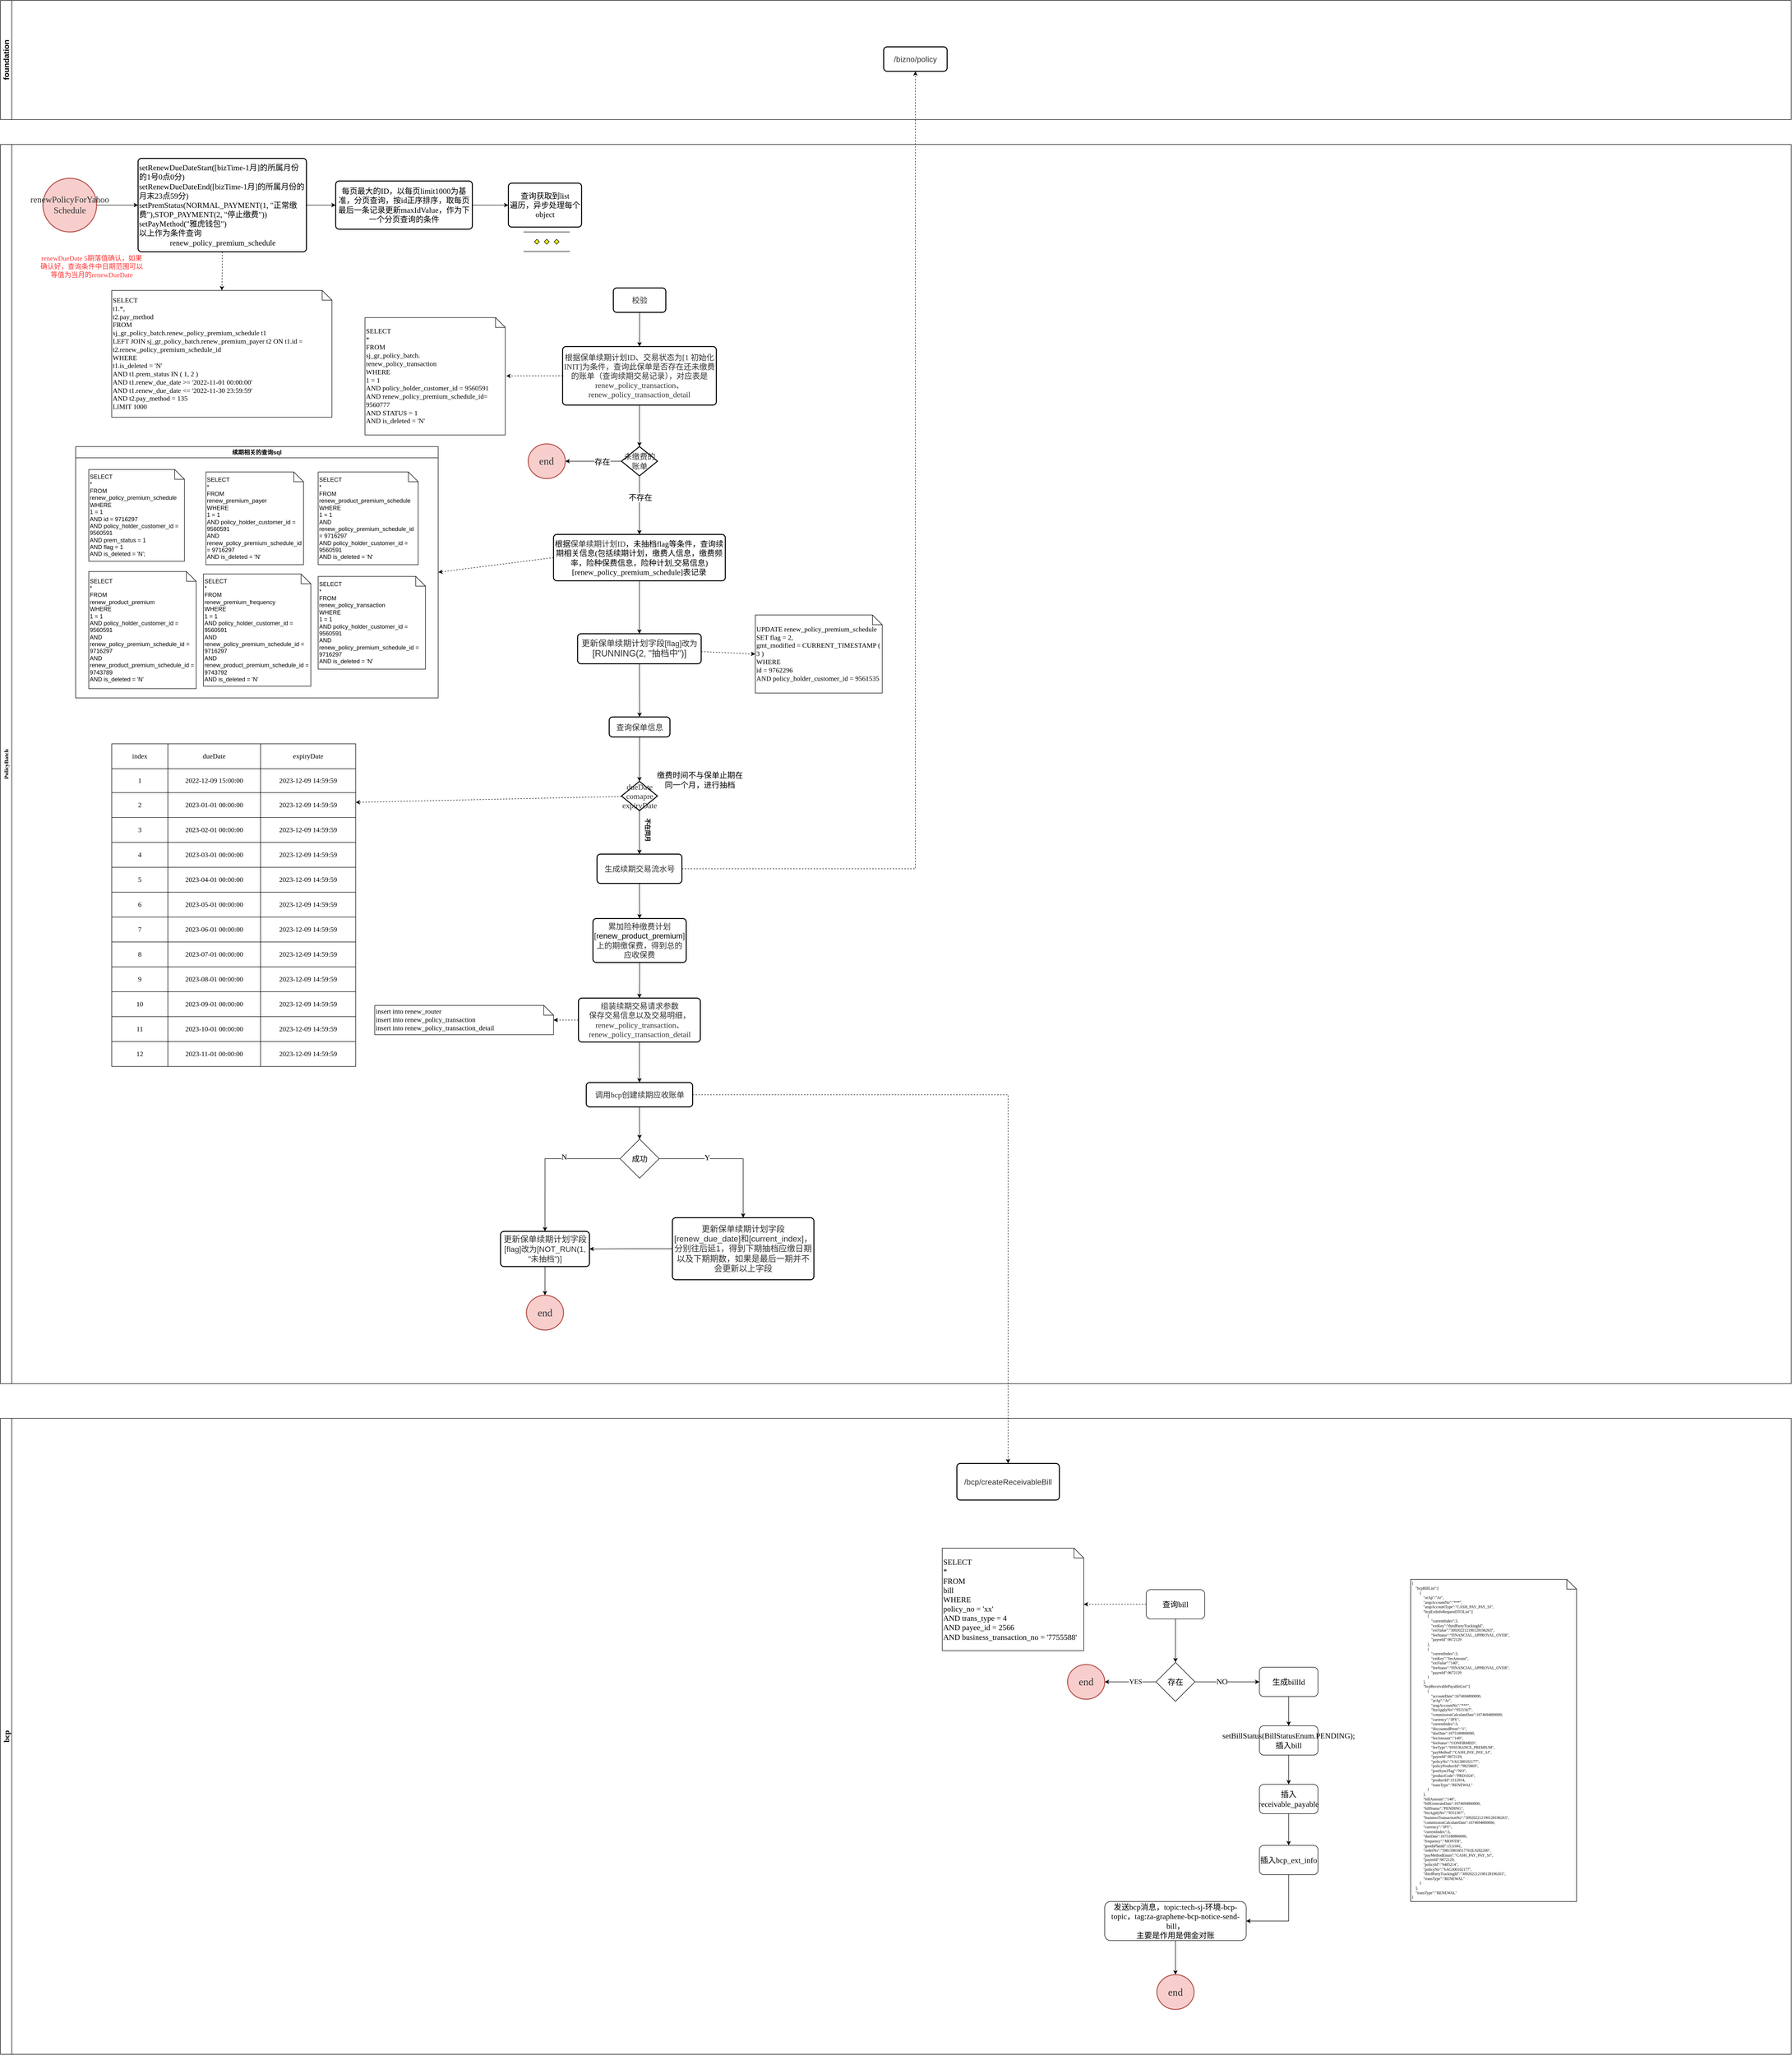 <mxfile version="20.5.3" type="embed"><diagram name="Page-1" id="c7558073-3199-34d8-9f00-42111426c3f3"><mxGraphModel dx="5940" dy="4125" grid="1" gridSize="10" guides="1" tooltips="1" connect="1" arrows="1" fold="1" page="1" pageScale="1" pageWidth="826" pageHeight="1169" background="none" math="0" shadow="0"><root><mxCell id="0"/><mxCell id="1" parent="0"/><UserObject label="PolicyBatch" id="98"><mxCell style="swimlane;horizontal=0;whiteSpace=wrap;html=1;fontFamily=Lucida Console;verticalAlign=middle;" parent="1" vertex="1"><mxGeometry x="10" y="761" width="3670" height="2539" as="geometry"/></mxCell></UserObject><mxCell id="107" style="edgeStyle=orthogonalEdgeStyle;rounded=0;orthogonalLoop=1;jettySize=auto;html=1;exitX=1;exitY=0.5;exitDx=0;exitDy=0;exitPerimeter=0;fontFamily=Lucida Console;" parent="98" source="103" target="104" edge="1"><mxGeometry relative="1" as="geometry"/></mxCell><mxCell id="103" value="&lt;span style=&quot;color: rgb(50, 50, 50); font-size: 18px; background-color: rgba(255, 255, 255, 0.01);&quot;&gt;renewPolicyFor&lt;/span&gt;&lt;span style=&quot;color: rgb(50, 50, 50); font-size: 18px; background-color: rgba(255, 255, 255, 0.01);&quot;&gt;Yahoo&lt;/span&gt;&lt;span style=&quot;color: rgb(50, 50, 50); font-size: 18px; background-color: rgba(255, 255, 255, 0.01);&quot;&gt;&lt;br&gt;Schedule&lt;/span&gt;" style="strokeWidth=2;html=1;shape=mxgraph.flowchart.start_2;whiteSpace=wrap;fillColor=#f8cecc;strokeColor=#b85450;fontFamily=Lucida Console;" parent="98" vertex="1"><mxGeometry x="87" y="69.25" width="110" height="110" as="geometry"/></mxCell><mxCell id="109" style="edgeStyle=orthogonalEdgeStyle;rounded=0;orthogonalLoop=1;jettySize=auto;html=1;exitX=1;exitY=0.5;exitDx=0;exitDy=0;entryX=0;entryY=0.5;entryDx=0;entryDy=0;fontFamily=Lucida Console;" parent="98" source="104" target="108" edge="1"><mxGeometry relative="1" as="geometry"/></mxCell><mxCell id="133" style="edgeStyle=orthogonalEdgeStyle;rounded=0;orthogonalLoop=1;jettySize=auto;html=1;exitX=0.5;exitY=1;exitDx=0;exitDy=0;entryX=0.5;entryY=0;entryDx=0;entryDy=0;entryPerimeter=0;dashed=1;" parent="98" source="104" target="131" edge="1"><mxGeometry relative="1" as="geometry"/></mxCell><mxCell id="104" value="&lt;div class=&quot;mind-clipboard&quot; style=&quot;font-size: 16px;&quot;&gt;&lt;div class=&quot;mind-clipboard&quot;&gt;setRenewDueDateStart([bizTime-1月]的所属月份的1号0点0分)&lt;/div&gt;&lt;div class=&quot;mind-clipboard&quot;&gt;setRenewDueDateEnd([bizTime-1月]的所属月份的月末23点59分)&lt;/div&gt;&lt;div style=&quot;font-size: 16px;&quot;&gt;&lt;span style=&quot;text-align: center;&quot;&gt;setPremStatus(NORMAL_PAYMENT(1, &quot;正常缴费&quot;),STOP_PAYMENT(2, &quot;停止缴费&quot;))&lt;/span&gt;&lt;/div&gt;&lt;div style=&quot;font-size: 16px;&quot;&gt;&lt;span style=&quot;text-align: center;&quot;&gt;setPayMethod(&quot;雅虎钱包&quot;)&lt;/span&gt;&lt;/div&gt;&lt;div style=&quot;font-size: 16px;&quot;&gt;以上作为条件查询&lt;/div&gt;&lt;div style=&quot;text-align: center; font-size: 16px;&quot;&gt;renew_policy_premium_schedule&lt;/div&gt;&lt;/div&gt;" style="rounded=1;whiteSpace=wrap;html=1;absoluteArcSize=1;arcSize=14;strokeWidth=2;fontFamily=Lucida Console;fontSize=16;align=left;" parent="98" vertex="1"><mxGeometry x="282" y="28.5" width="345" height="191.5" as="geometry"/></mxCell><mxCell id="111" style="edgeStyle=orthogonalEdgeStyle;rounded=0;orthogonalLoop=1;jettySize=auto;html=1;exitX=1;exitY=0.5;exitDx=0;exitDy=0;entryX=0;entryY=0.5;entryDx=0;entryDy=0;fontFamily=Lucida Console;" parent="98" source="108" target="110" edge="1"><mxGeometry relative="1" as="geometry"/></mxCell><mxCell id="108" value="&lt;div class=&quot;mind-clipboard&quot; style=&quot;font-size: 16px;&quot;&gt;&lt;div class=&quot;mind-clipboard&quot; style=&quot;font-size: 16px;&quot;&gt;每页最大的ID，以每页limit1000为基准，分页查询，按id正序排序，取每页最后一条记录更新maxIdValue，作为下一个分页查询的条件&lt;br style=&quot;font-size: 16px;&quot;&gt;&lt;/div&gt;&lt;/div&gt;" style="rounded=1;whiteSpace=wrap;html=1;absoluteArcSize=1;arcSize=14;strokeWidth=2;fontFamily=Lucida Console;fontSize=16;" parent="98" vertex="1"><mxGeometry x="687" y="74.87" width="280" height="98.75" as="geometry"/></mxCell><mxCell id="110" value="&lt;div class=&quot;mind-clipboard&quot; style=&quot;font-size: 16px;&quot;&gt;查询获取到list&lt;div style=&quot;font-size: 16px;&quot;&gt;遍历，异步处理每个object&lt;/div&gt;&lt;/div&gt;" style="rounded=1;whiteSpace=wrap;html=1;absoluteArcSize=1;arcSize=14;strokeWidth=2;fontFamily=Lucida Console;fontSize=16;" parent="98" vertex="1"><mxGeometry x="1040.88" y="79.25" width="150" height="90" as="geometry"/></mxCell><mxCell id="112" value="" style="verticalLabelPosition=bottom;verticalAlign=top;html=1;shape=mxgraph.flowchart.parallel_mode;pointerEvents=1;fontFamily=Lucida Console;" parent="98" vertex="1"><mxGeometry x="1072" y="179.25" width="95" height="40" as="geometry"/></mxCell><mxCell id="233" style="edgeStyle=orthogonalEdgeStyle;rounded=0;orthogonalLoop=1;jettySize=auto;html=1;" parent="98" source="114" target="115" edge="1"><mxGeometry relative="1" as="geometry"/></mxCell><mxCell id="114" value="&lt;font color=&quot;#323232&quot;&gt;&lt;span style=&quot;font-size: 16px; background-color: rgba(255, 255, 255, 0.01);&quot;&gt;校验&lt;/span&gt;&lt;/font&gt;" style="rounded=1;whiteSpace=wrap;html=1;absoluteArcSize=1;arcSize=14;strokeWidth=2;fontFamily=Lucida Console;" parent="98" vertex="1"><mxGeometry x="1256" y="294" width="107.5" height="50" as="geometry"/></mxCell><mxCell id="122" style="edgeStyle=orthogonalEdgeStyle;rounded=0;orthogonalLoop=1;jettySize=auto;html=1;exitX=0.5;exitY=1;exitDx=0;exitDy=0;entryX=0.5;entryY=0;entryDx=0;entryDy=0;entryPerimeter=0;fontFamily=Lucida Console;" parent="98" source="115" target="117" edge="1"><mxGeometry relative="1" as="geometry"/></mxCell><mxCell id="136" style="edgeStyle=orthogonalEdgeStyle;rounded=0;orthogonalLoop=1;jettySize=auto;html=1;dashed=1;entryX=1.007;entryY=0.497;entryDx=0;entryDy=0;entryPerimeter=0;" parent="98" source="115" target="134" edge="1"><mxGeometry relative="1" as="geometry"><mxPoint x="1047" y="474" as="targetPoint"/></mxGeometry></mxCell><mxCell id="115" value="&lt;span style=&quot;color: rgb(50, 50, 50); font-size: 16px; background-color: rgba(255, 255, 255, 0.01);&quot;&gt;根据保单续期计划ID、交易状态为[1 初始化 INIT]为&lt;/span&gt;&lt;span style=&quot;color: rgb(50, 50, 50); font-size: 16px; background-color: rgba(255, 255, 255, 0.01);&quot;&gt;条件&lt;/span&gt;&lt;span style=&quot;color: rgb(50, 50, 50); font-size: 16px; background-color: rgba(255, 255, 255, 0.01);&quot;&gt;，查询此保单是否存在还未缴费的账单（查询续期交易记录），对应表是renew_policy_transaction、renew_policy_transaction_detail&lt;/span&gt;" style="rounded=1;whiteSpace=wrap;html=1;absoluteArcSize=1;arcSize=14;strokeWidth=2;fontFamily=Lucida Console;" parent="98" vertex="1"><mxGeometry x="1152" y="414" width="315" height="120" as="geometry"/></mxCell><object label="" placeholders="1" id="125"><mxCell style="edgeStyle=orthogonalEdgeStyle;rounded=0;orthogonalLoop=1;jettySize=auto;html=1;entryX=1;entryY=0.5;entryDx=0;entryDy=0;entryPerimeter=0;fontFamily=Lucida Console;fontSize=12;" parent="98" source="117" target="343" edge="1"><mxGeometry relative="1" as="geometry"><mxPoint x="1167" y="649" as="targetPoint"/></mxGeometry></mxCell></object><mxCell id="346" value="&lt;font style=&quot;font-size: 16px;&quot;&gt;存在&lt;/font&gt;" style="edgeLabel;html=1;align=center;verticalAlign=middle;resizable=0;points=[];fontSize=14;fontFamily=Lucida Console;" parent="125" vertex="1" connectable="0"><mxGeometry x="-0.304" y="1" relative="1" as="geometry"><mxPoint as="offset"/></mxGeometry></mxCell><mxCell id="129" style="edgeStyle=orthogonalEdgeStyle;rounded=0;orthogonalLoop=1;jettySize=auto;html=1;exitX=0.5;exitY=1;exitDx=0;exitDy=0;exitPerimeter=0;entryX=0.5;entryY=0;entryDx=0;entryDy=0;" parent="98" source="117" target="146" edge="1"><mxGeometry relative="1" as="geometry"><mxPoint x="1309.5" y="783" as="targetPoint"/><Array as="points"><mxPoint x="1310" y="693"/><mxPoint x="1310" y="693"/></Array></mxGeometry></mxCell><mxCell id="347" value="不存在" style="edgeLabel;html=1;align=center;verticalAlign=middle;resizable=0;points=[];fontSize=16;fontFamily=Lucida Console;" parent="129" vertex="1" connectable="0"><mxGeometry x="-0.274" y="-3" relative="1" as="geometry"><mxPoint x="4" as="offset"/></mxGeometry></mxCell><mxCell id="117" value="&lt;span style=&quot;color: rgb(50, 50, 50); font-size: 16px; background-color: rgba(255, 255, 255, 0.01);&quot;&gt;未缴费的账单&lt;/span&gt;" style="strokeWidth=2;html=1;shape=mxgraph.flowchart.decision;whiteSpace=wrap;fontFamily=Lucida Console;" parent="98" vertex="1"><mxGeometry x="1272.63" y="619" width="73.75" height="60" as="geometry"/></mxCell><mxCell id="131" value="&lt;div style=&quot;font-size: 14px;&quot;&gt;&lt;div&gt;SELECT&lt;/div&gt;&lt;div&gt;&lt;span style=&quot;&quot;&gt;&#9;&lt;/span&gt;t1.*,&lt;/div&gt;&lt;div&gt;&lt;span style=&quot;&quot;&gt;&#9;&lt;/span&gt;t2.pay_method&amp;nbsp;&lt;/div&gt;&lt;div&gt;FROM&lt;/div&gt;&lt;div&gt;&lt;span style=&quot;&quot;&gt;&#9;&lt;/span&gt;sj_gr_policy_batch.renew_policy_premium_schedule t1&lt;/div&gt;&lt;div&gt;&lt;span style=&quot;&quot;&gt;&#9;&lt;/span&gt;LEFT JOIN sj_gr_policy_batch.renew_premium_payer t2 ON t1.id = t2.renew_policy_premium_schedule_id&amp;nbsp;&lt;/div&gt;&lt;div&gt;WHERE&lt;/div&gt;&lt;div&gt;&lt;span style=&quot;&quot;&gt;&#9;&lt;/span&gt;t1.is_deleted = 'N'&amp;nbsp;&lt;/div&gt;&lt;div&gt;&lt;span style=&quot;&quot;&gt;&#9;&lt;/span&gt;AND t1.prem_status IN ( 1, 2 )&amp;nbsp;&lt;br&gt;AND t1.renew_due_date &amp;gt;= '2022-11-01 00:00:00'&lt;br&gt;&lt;/div&gt;&lt;div&gt;&lt;span style=&quot;&quot;&gt;&#9;&lt;/span&gt;AND t1.renew_due_date &amp;lt;= '2022-11-30 23:59:59'&amp;nbsp;&lt;/div&gt;&lt;div&gt;&lt;span style=&quot;&quot;&gt;&#9;&lt;/span&gt;AND t2.pay_method = 135&amp;nbsp;&lt;/div&gt;&lt;div&gt;&lt;span style=&quot;&quot;&gt;&#9;&lt;/span&gt;LIMIT 1000&lt;/div&gt;&lt;/div&gt;" style="shape=note;size=20;whiteSpace=wrap;html=1;align=left;verticalAlign=middle;fontFamily=Lucida Console;fontSize=14;" parent="98" vertex="1"><mxGeometry x="228" y="299" width="451.25" height="260" as="geometry"/></mxCell><mxCell id="134" value="&lt;div style=&quot;font-size: 14px;&quot;&gt;&lt;div&gt;SELECT&lt;/div&gt;&lt;div&gt;*&amp;nbsp;&lt;/div&gt;&lt;div&gt;FROM&lt;/div&gt;&lt;div&gt;sj_gr_policy_batch.&lt;br&gt;renew_policy_transaction&amp;nbsp;&lt;/div&gt;&lt;div&gt;WHERE&lt;/div&gt;&lt;div&gt;1 = 1&amp;nbsp;&lt;/div&gt;&lt;div&gt;AND policy_holder_customer_id = 9560591&amp;nbsp;&lt;/div&gt;&lt;div&gt;AND renew_policy_premium_schedule_id=&amp;nbsp;&lt;/div&gt;9560777&amp;nbsp;&lt;div&gt;AND STATUS = 1&amp;nbsp;&lt;/div&gt;&lt;div&gt;AND is_deleted = 'N'&lt;/div&gt;&lt;/div&gt;" style="shape=note;size=20;whiteSpace=wrap;html=1;align=left;verticalAlign=middle;fontFamily=Lucida Console;fontSize=14;" parent="98" vertex="1"><mxGeometry x="747" y="354.75" width="287.5" height="240.5" as="geometry"/></mxCell><mxCell id="150" style="edgeStyle=orthogonalEdgeStyle;rounded=0;orthogonalLoop=1;jettySize=auto;html=1;entryX=0.5;entryY=0;entryDx=0;entryDy=0;fontSize=16;" parent="98" source="146" target="149" edge="1"><mxGeometry relative="1" as="geometry"/></mxCell><mxCell id="203" style="edgeStyle=none;rounded=0;orthogonalLoop=1;jettySize=auto;html=1;entryX=1;entryY=0.5;entryDx=0;entryDy=0;dashed=1;exitX=0;exitY=0.5;exitDx=0;exitDy=0;" parent="98" source="146" target="201" edge="1"><mxGeometry relative="1" as="geometry"/></mxCell><mxCell id="146" value="&lt;div style=&quot;font-size: 16px;&quot; class=&quot;mind-clipboard&quot;&gt;&lt;div class=&quot;mind-clipboard&quot;&gt;根据&lt;span style=&quot;color: rgb(50, 50, 50); background-color: rgba(255, 255, 255, 0.01);&quot;&gt;保单续期计划ID&lt;/span&gt;，未抽档flag等条件，查询续期相关信息(包括续期计划，缴费人信息，缴费频率，险种保费信息，险种计划,交易信息)[renew_policy_premium_schedule]表记录&lt;br&gt;&lt;/div&gt;&lt;/div&gt;" style="rounded=1;whiteSpace=wrap;html=1;absoluteArcSize=1;arcSize=14;strokeWidth=2;fontFamily=Lucida Console;" parent="98" vertex="1"><mxGeometry x="1133.38" y="799" width="351.99" height="95" as="geometry"/></mxCell><mxCell id="205" style="edgeStyle=none;rounded=0;orthogonalLoop=1;jettySize=auto;html=1;entryX=0;entryY=0.5;entryDx=0;entryDy=0;entryPerimeter=0;dashed=1;" parent="98" source="149" target="204" edge="1"><mxGeometry relative="1" as="geometry"/></mxCell><mxCell id="207" style="edgeStyle=none;rounded=0;orthogonalLoop=1;jettySize=auto;html=1;entryX=0.5;entryY=0;entryDx=0;entryDy=0;" parent="98" source="149" target="206" edge="1"><mxGeometry relative="1" as="geometry"/></mxCell><mxCell id="149" value="&lt;div style=&quot;&quot; class=&quot;mind-clipboard&quot;&gt;&lt;div style=&quot;&quot; class=&quot;mind-clipboard&quot;&gt;&lt;div style=&quot;&quot;&gt;&lt;span style=&quot;background-color: rgba(255, 255, 255, 0.01);&quot;&gt;&lt;font face=&quot;Arial&quot; color=&quot;#323232&quot;&gt;&lt;span style=&quot;font-size: 17px;&quot;&gt;更新保单续期计划字段[&lt;/span&gt;&lt;/font&gt;&lt;/span&gt;&lt;span style=&quot;font-size: 16px; color: rgb(50, 50, 50); font-family: Arial; background-color: rgba(255, 255, 255, 0.01);&quot;&gt;flag]改为&lt;/span&gt;&lt;span style=&quot;background-color: initial; font-size: 18px;&quot;&gt;&lt;font face=&quot;Arial&quot; color=&quot;#323232&quot;&gt;[&lt;/font&gt;&lt;/span&gt;&lt;span style=&quot;background-color: initial; font-size: 18px;&quot;&gt;&lt;font face=&quot;Arial&quot; color=&quot;#323232&quot;&gt;RUNNING(2, &quot;抽档中&quot;)&lt;/font&gt;&lt;/span&gt;&lt;span style=&quot;color: rgb(50, 50, 50); font-family: Arial; background-color: initial; font-size: 18px;&quot;&gt;]&lt;/span&gt;&lt;/div&gt;&lt;/div&gt;&lt;/div&gt;" style="rounded=1;whiteSpace=wrap;html=1;absoluteArcSize=1;arcSize=14;strokeWidth=2;fontFamily=Lucida Console;" parent="98" vertex="1"><mxGeometry x="1182.75" y="1002.5" width="253.25" height="61.5" as="geometry"/></mxCell><mxCell id="151" value="&lt;div style=&quot;font-size: 12px;&quot;&gt;&lt;div&gt;SELECT&lt;/div&gt;&lt;div&gt;*&amp;nbsp;&lt;/div&gt;&lt;div&gt;FROM&lt;/div&gt;&lt;div&gt;renew_policy_premium_schedule&amp;nbsp;&lt;/div&gt;&lt;div&gt;WHERE&lt;/div&gt;&lt;div&gt;1 = 1&amp;nbsp;&lt;/div&gt;&lt;div&gt;AND id = 9716297&amp;nbsp;&lt;/div&gt;&lt;div&gt;AND policy_holder_customer_id = 9560591&amp;nbsp;&lt;/div&gt;&lt;div&gt;AND prem_status = 1&amp;nbsp;&lt;/div&gt;&lt;div&gt;AND flag = 1&amp;nbsp;&lt;/div&gt;&lt;div&gt;AND is_deleted = 'N';&lt;/div&gt;&lt;/div&gt;" style="shape=note;size=20;whiteSpace=wrap;html=1;fontSize=12;align=left;" parent="98" vertex="1"><mxGeometry x="181" y="666" width="196" height="188" as="geometry"/></mxCell><mxCell id="190" value="&lt;div style=&quot;font-size: 12px;&quot;&gt;&lt;div&gt;SELECT&lt;/div&gt;&lt;div&gt;&lt;span style=&quot;&quot;&gt;&#9;&lt;/span&gt;*&amp;nbsp;&lt;/div&gt;&lt;div&gt;FROM&lt;/div&gt;&lt;div&gt;&lt;span style=&quot;&quot;&gt;&#9;&lt;/span&gt;renew_premium_payer&amp;nbsp;&lt;/div&gt;&lt;div&gt;WHERE&lt;/div&gt;&lt;div&gt;&lt;span style=&quot;&quot;&gt;&#9;&lt;/span&gt;1 = 1&amp;nbsp;&lt;/div&gt;&lt;div&gt;&lt;span style=&quot;&quot;&gt;&#9;&lt;/span&gt;AND policy_holder_customer_id = 9560591&amp;nbsp;&lt;/div&gt;&lt;div&gt;&lt;span style=&quot;&quot;&gt;&#9;&lt;/span&gt;AND renew_policy_premium_schedule_id = 9716297&amp;nbsp;&lt;/div&gt;&lt;div&gt;&lt;span style=&quot;&quot;&gt;&#9;&lt;/span&gt;AND is_deleted = 'N'&lt;/div&gt;&lt;/div&gt;" style="shape=note;size=20;whiteSpace=wrap;html=1;fontSize=12;align=left;" parent="98" vertex="1"><mxGeometry x="421" y="671" width="200" height="190" as="geometry"/></mxCell><mxCell id="191" value="&lt;div style=&quot;font-size: 12px;&quot;&gt;&lt;div&gt;SELECT&lt;/div&gt;&lt;div&gt;&lt;span style=&quot;&quot;&gt;&#9;&lt;/span&gt;*&amp;nbsp;&lt;/div&gt;&lt;div&gt;FROM&lt;/div&gt;&lt;div&gt;&lt;span style=&quot;&quot;&gt;&#9;&lt;/span&gt;renew_product_premium_schedule&amp;nbsp;&lt;/div&gt;&lt;div&gt;WHERE&lt;/div&gt;&lt;div&gt;&lt;span style=&quot;&quot;&gt;&#9;&lt;/span&gt;1 = 1&amp;nbsp;&lt;/div&gt;&lt;div&gt;&lt;span style=&quot;&quot;&gt;&#9;&lt;/span&gt;AND renew_policy_premium_schedule_id = 9716297&amp;nbsp;&lt;/div&gt;&lt;div&gt;&lt;span style=&quot;&quot;&gt;&#9;&lt;/span&gt;AND policy_holder_customer_id = 9560591&amp;nbsp;&lt;/div&gt;&lt;div&gt;&lt;span style=&quot;&quot;&gt;&#9;&lt;/span&gt;AND is_deleted = 'N'&lt;/div&gt;&lt;/div&gt;" style="shape=note;size=20;whiteSpace=wrap;html=1;fontSize=12;align=left;" parent="98" vertex="1"><mxGeometry x="651" y="671" width="205" height="190" as="geometry"/></mxCell><mxCell id="192" value="&lt;div style=&quot;font-size: 12px;&quot;&gt;&lt;div&gt;SELECT&lt;/div&gt;&lt;div&gt;&lt;span style=&quot;&quot;&gt;&#9;&lt;/span&gt;*&amp;nbsp;&lt;/div&gt;&lt;div&gt;FROM&lt;/div&gt;&lt;div&gt;&lt;span style=&quot;&quot;&gt;&#9;&lt;/span&gt;renew_product_premium&amp;nbsp;&lt;/div&gt;&lt;div&gt;WHERE&lt;/div&gt;&lt;div&gt;&lt;span style=&quot;&quot;&gt;&#9;&lt;/span&gt;1 = 1&amp;nbsp;&lt;/div&gt;&lt;div&gt;&lt;span style=&quot;&quot;&gt;&#9;&lt;/span&gt;AND policy_holder_customer_id = 9560591&amp;nbsp;&lt;/div&gt;&lt;div&gt;&lt;span style=&quot;&quot;&gt;&#9;&lt;/span&gt;AND renew_policy_premium_schedule_id = 9716297&amp;nbsp;&lt;/div&gt;&lt;div&gt;&lt;span style=&quot;&quot;&gt;&#9;&lt;/span&gt;AND renew_product_premium_schedule_id = 9743789&amp;nbsp;&lt;/div&gt;&lt;div&gt;&lt;span style=&quot;&quot;&gt;&#9;&lt;/span&gt;AND is_deleted = 'N'&lt;/div&gt;&lt;/div&gt;" style="shape=note;size=20;whiteSpace=wrap;html=1;fontSize=12;align=left;" parent="98" vertex="1"><mxGeometry x="181" y="875" width="220" height="240" as="geometry"/></mxCell><mxCell id="193" value="&lt;div style=&quot;font-size: 12px;&quot;&gt;&lt;div&gt;SELECT&lt;/div&gt;&lt;div&gt;&lt;span style=&quot;&quot;&gt;&#9;&lt;/span&gt;*&amp;nbsp;&lt;/div&gt;&lt;div&gt;FROM&lt;/div&gt;&lt;div&gt;&lt;span style=&quot;&quot;&gt;&#9;&lt;/span&gt;renew_premium_frequency&amp;nbsp;&lt;/div&gt;&lt;div&gt;WHERE&lt;/div&gt;&lt;div&gt;&lt;span style=&quot;&quot;&gt;&#9;&lt;/span&gt;1 = 1&amp;nbsp;&lt;/div&gt;&lt;div&gt;&lt;span style=&quot;&quot;&gt;&#9;&lt;/span&gt;AND policy_holder_customer_id = 9560591&amp;nbsp;&lt;/div&gt;&lt;div&gt;&lt;span style=&quot;&quot;&gt;&#9;&lt;/span&gt;AND renew_policy_premium_schedule_id = 9716297&amp;nbsp;&lt;/div&gt;&lt;div&gt;&lt;span style=&quot;&quot;&gt;&#9;&lt;/span&gt;AND renew_product_premium_schedule_id = 9743792&amp;nbsp;&lt;/div&gt;&lt;div&gt;&lt;span style=&quot;&quot;&gt;&#9;&lt;/span&gt;AND is_deleted = 'N'&lt;/div&gt;&lt;/div&gt;" style="shape=note;size=20;whiteSpace=wrap;html=1;fontSize=12;align=left;" parent="98" vertex="1"><mxGeometry x="416" y="880" width="220" height="230" as="geometry"/></mxCell><mxCell id="194" value="&lt;div style=&quot;&quot;&gt;&lt;div style=&quot;&quot;&gt;SELECT&lt;/div&gt;&lt;div style=&quot;&quot;&gt;&lt;span style=&quot;&quot;&gt;&#9;&lt;/span&gt;*&amp;nbsp;&lt;/div&gt;&lt;div style=&quot;&quot;&gt;FROM&lt;/div&gt;&lt;div style=&quot;&quot;&gt;&lt;span style=&quot;&quot;&gt;&#9;&lt;/span&gt;renew_policy_transaction&amp;nbsp;&lt;/div&gt;&lt;div style=&quot;&quot;&gt;WHERE&lt;/div&gt;&lt;div style=&quot;&quot;&gt;&lt;span style=&quot;&quot;&gt;&#9;&lt;/span&gt;1 = 1&amp;nbsp;&lt;/div&gt;&lt;div style=&quot;&quot;&gt;&lt;span style=&quot;&quot;&gt;&#9;&lt;/span&gt;AND policy_holder_customer_id = 9560591&amp;nbsp;&lt;/div&gt;&lt;div style=&quot;&quot;&gt;&lt;span style=&quot;&quot;&gt;&#9;&lt;/span&gt;AND renew_policy_premium_schedule_id = 9716297&amp;nbsp;&lt;/div&gt;&lt;div style=&quot;&quot;&gt;&lt;span style=&quot;&quot;&gt;&#9;&lt;/span&gt;AND is_deleted = 'N'&lt;/div&gt;&lt;/div&gt;" style="shape=note;size=20;whiteSpace=wrap;html=1;fontSize=12;align=left;" parent="98" vertex="1"><mxGeometry x="651" y="885" width="220" height="190" as="geometry"/></mxCell><mxCell id="201" value="续期相关的查询sql" style="swimlane;whiteSpace=wrap;html=1;" parent="98" vertex="1"><mxGeometry x="154" y="619" width="743" height="515" as="geometry"/></mxCell><mxCell id="204" value="&lt;div style=&quot;font-size: 14px;&quot;&gt;UPDATE renew_policy_premium_schedule&amp;nbsp;&lt;/div&gt;&lt;div style=&quot;font-size: 14px;&quot;&gt;SET flag = 2,&lt;/div&gt;&lt;div style=&quot;font-size: 14px;&quot;&gt;gmt_modified = CURRENT_TIMESTAMP ( 3 )&amp;nbsp;&lt;/div&gt;&lt;div style=&quot;font-size: 14px;&quot;&gt;WHERE&lt;/div&gt;&lt;div style=&quot;font-size: 14px;&quot;&gt;&lt;span style=&quot;font-size: 14px;&quot;&gt;&#9;&lt;/span&gt;id = 9762296&amp;nbsp;&lt;/div&gt;&lt;div style=&quot;font-size: 14px;&quot;&gt;&lt;span style=&quot;font-size: 14px;&quot;&gt;&#9;&lt;/span&gt;AND policy_holder_customer_id = 9561535&lt;/div&gt;" style="shape=note;size=20;whiteSpace=wrap;html=1;align=left;verticalAlign=middle;fontFamily=Lucida Console;fontSize=14;" parent="98" vertex="1"><mxGeometry x="1547" y="964" width="260" height="160" as="geometry"/></mxCell><mxCell id="209" style="edgeStyle=none;rounded=0;orthogonalLoop=1;jettySize=auto;html=1;entryX=0.5;entryY=0;entryDx=0;entryDy=0;entryPerimeter=0;" parent="98" source="206" target="208" edge="1"><mxGeometry relative="1" as="geometry"/></mxCell><mxCell id="206" value="&lt;div style=&quot;font-size: 16px;&quot; class=&quot;mind-clipboard&quot;&gt;&lt;div class=&quot;mind-clipboard&quot; style=&quot;font-size: 16px;&quot;&gt;&lt;div style=&quot;font-size: 16px;&quot;&gt;&lt;span style=&quot;color: rgb(50, 50, 50); font-size: 16px; background-color: rgba(255, 255, 255, 0.01);&quot;&gt;查询保单信息&lt;/span&gt;&lt;br style=&quot;font-size: 16px;&quot;&gt;&lt;/div&gt;&lt;/div&gt;&lt;/div&gt;" style="rounded=1;whiteSpace=wrap;html=1;absoluteArcSize=1;arcSize=14;strokeWidth=2;fontFamily=Lucida Console;fontSize=16;" parent="98" vertex="1"><mxGeometry x="1247.5" y="1173" width="124.49" height="41" as="geometry"/></mxCell><mxCell id="218" style="edgeStyle=none;rounded=0;orthogonalLoop=1;jettySize=auto;html=1;entryX=0.5;entryY=0;entryDx=0;entryDy=0;fontSize=16;" parent="98" source="208" target="217" edge="1"><mxGeometry relative="1" as="geometry"/></mxCell><mxCell id="298" style="rounded=0;orthogonalLoop=1;jettySize=auto;html=1;dashed=1;" parent="98" source="208" target="251" edge="1"><mxGeometry relative="1" as="geometry"/></mxCell><mxCell id="208" value="&lt;span style=&quot;color: rgb(50, 50, 50); font-size: 16px; background-color: rgba(255, 255, 255, 0.01);&quot;&gt;dueDate comapre&lt;br&gt;expiryDate&lt;br&gt;&lt;/span&gt;" style="strokeWidth=2;html=1;shape=mxgraph.flowchart.decision;whiteSpace=wrap;fontFamily=Lucida Console;" parent="98" vertex="1"><mxGeometry x="1272.63" y="1305" width="73.75" height="60" as="geometry"/></mxCell><mxCell id="212" value="缴费时间不与保单止期在同一个月，进行抽档" style="text;html=1;strokeColor=none;fillColor=none;align=center;verticalAlign=middle;whiteSpace=wrap;rounded=0;fontSize=16;" parent="98" vertex="1"><mxGeometry x="1337.37" y="1269" width="192.63" height="65" as="geometry"/></mxCell><mxCell id="304" style="edgeStyle=orthogonalEdgeStyle;rounded=0;orthogonalLoop=1;jettySize=auto;html=1;entryX=0.5;entryY=0;entryDx=0;entryDy=0;" parent="98" source="217" target="227" edge="1"><mxGeometry relative="1" as="geometry"/></mxCell><mxCell id="217" value="&lt;div style=&quot;font-size: 16px;&quot; class=&quot;mind-clipboard&quot;&gt;&lt;div class=&quot;mind-clipboard&quot; style=&quot;font-size: 16px;&quot;&gt;&lt;div style=&quot;font-size: 16px;&quot;&gt;&lt;span style=&quot;color: rgb(50, 50, 50); background-color: rgba(255, 255, 255, 0.01); font-size: 16px;&quot;&gt;生成续期交易流水号&lt;/span&gt;&lt;br style=&quot;font-size: 16px;&quot;&gt;&lt;/div&gt;&lt;/div&gt;&lt;/div&gt;" style="rounded=1;whiteSpace=wrap;html=1;absoluteArcSize=1;arcSize=14;strokeWidth=2;fontFamily=Lucida Console;fontSize=16;" parent="98" vertex="1"><mxGeometry x="1222.51" y="1454" width="173.99" height="60" as="geometry"/></mxCell><mxCell id="219" value="不在同月" style="text;html=1;strokeColor=none;fillColor=none;align=center;verticalAlign=middle;whiteSpace=wrap;rounded=0;fontFamily=Lucida Console;rotation=90;fontStyle=1" parent="98" vertex="1"><mxGeometry x="1296" y="1390" width="60" height="30" as="geometry"/></mxCell><mxCell id="226" value="" style="rounded=0;orthogonalLoop=1;jettySize=auto;html=1;dashed=1;fontSize=16;" parent="98" source="223" target="225" edge="1"><mxGeometry relative="1" as="geometry"/></mxCell><mxCell id="306" value="" style="edgeStyle=orthogonalEdgeStyle;rounded=0;orthogonalLoop=1;jettySize=auto;html=1;" parent="98" source="223" target="229" edge="1"><mxGeometry relative="1" as="geometry"/></mxCell><mxCell id="223" value="&lt;div style=&quot;font-size: 16px;&quot; class=&quot;mind-clipboard&quot;&gt;&lt;div class=&quot;mind-clipboard&quot; style=&quot;font-size: 16px;&quot;&gt;&lt;div style=&quot;font-size: 16px;&quot;&gt;&lt;span style=&quot;color: rgb(50, 50, 50); background-color: rgba(255, 255, 255, 0.01); font-size: 16px;&quot;&gt;组装续期交易请求参数&lt;/span&gt;&lt;br style=&quot;font-size: 16px;&quot;&gt;&lt;/div&gt;&lt;div style=&quot;font-size: 16px;&quot;&gt;&lt;span style=&quot;color: rgb(50, 50, 50); background-color: rgba(255, 255, 255, 0.01); font-size: 16px;&quot;&gt;保存交易信息以及交易明细，renew_policy_transaction、renew_policy_transaction_detail&lt;/span&gt;&lt;span style=&quot;color: rgb(50, 50, 50); background-color: rgba(255, 255, 255, 0.01); font-size: 16px;&quot;&gt;&lt;br style=&quot;font-size: 16px;&quot;&gt;&lt;/span&gt;&lt;/div&gt;&lt;/div&gt;&lt;/div&gt;" style="rounded=1;whiteSpace=wrap;html=1;absoluteArcSize=1;arcSize=14;strokeWidth=2;fontFamily=Lucida Console;fontSize=16;" parent="98" vertex="1"><mxGeometry x="1184.5" y="1749" width="249.75" height="90" as="geometry"/></mxCell><mxCell id="225" value="&lt;div style=&quot;font-size: 14px;&quot;&gt;&lt;div style=&quot;font-size: 14px;&quot;&gt;insert into renew_router&lt;br&gt;insert into renew_policy_transaction&lt;/div&gt;&lt;div style=&quot;font-size: 14px;&quot;&gt;insert into renew_policy_transaction_detail&lt;br style=&quot;font-size: 14px;&quot;&gt;&lt;/div&gt;&lt;/div&gt;" style="shape=note;size=20;whiteSpace=wrap;html=1;fontSize=14;align=left;fontFamily=Lucida Console;" parent="98" vertex="1"><mxGeometry x="767" y="1764" width="366.38" height="60" as="geometry"/></mxCell><mxCell id="305" style="edgeStyle=orthogonalEdgeStyle;rounded=0;orthogonalLoop=1;jettySize=auto;html=1;entryX=0.5;entryY=0;entryDx=0;entryDy=0;" parent="98" source="227" target="223" edge="1"><mxGeometry relative="1" as="geometry"/></mxCell><mxCell id="227" value="&lt;div style=&quot;&quot; class=&quot;mind-clipboard&quot;&gt;&lt;div style=&quot;&quot; class=&quot;mind-clipboard&quot;&gt;&lt;div style=&quot;&quot;&gt;&lt;span style=&quot;font-size: 16px; color: rgb(50, 50, 50); font-family: Arial; background-color: rgba(255, 255, 255, 0.01);&quot;&gt;累加险种缴费计划[&lt;/span&gt;&lt;span style=&quot;font-family: Helvetica; background-color: initial;&quot;&gt;&lt;font style=&quot;font-size: 16px;&quot;&gt;renew_product_premium&lt;/font&gt;&lt;/span&gt;&lt;span style=&quot;font-size: 16px; background-color: rgba(255, 255, 255, 0.01); color: rgb(50, 50, 50); font-family: Arial;&quot;&gt;]上的期缴保费，得到总的应收保费&lt;/span&gt;&lt;/div&gt;&lt;/div&gt;&lt;/div&gt;" style="rounded=1;whiteSpace=wrap;html=1;absoluteArcSize=1;arcSize=14;strokeWidth=2;fontFamily=Lucida Console;" parent="98" vertex="1"><mxGeometry x="1214.19" y="1586" width="191.12" height="90" as="geometry"/></mxCell><mxCell id="310" style="edgeStyle=orthogonalEdgeStyle;rounded=0;orthogonalLoop=1;jettySize=auto;html=1;entryX=0.5;entryY=0;entryDx=0;entryDy=0;" parent="98" source="229" target="309" edge="1"><mxGeometry relative="1" as="geometry"/></mxCell><mxCell id="229" value="&lt;div style=&quot;&quot; class=&quot;mind-clipboard&quot;&gt;&lt;div style=&quot;&quot; class=&quot;mind-clipboard&quot;&gt;&lt;div style=&quot;&quot;&gt;&lt;span style=&quot;color: rgb(50, 50, 50); background-color: rgba(255, 255, 255, 0.01);&quot;&gt;&lt;font style=&quot;font-size: 16px;&quot;&gt;调用bcp创建续期应收账单&lt;/font&gt;&lt;/span&gt;&lt;br&gt;&lt;/div&gt;&lt;/div&gt;&lt;/div&gt;" style="rounded=1;whiteSpace=wrap;html=1;absoluteArcSize=1;arcSize=14;strokeWidth=2;fontFamily=Lucida Console;" parent="98" vertex="1"><mxGeometry x="1200.5" y="1922" width="218" height="50" as="geometry"/></mxCell><mxCell id="317" value="" style="edgeStyle=orthogonalEdgeStyle;rounded=0;orthogonalLoop=1;jettySize=auto;html=1;fontFamily=Lucida Console;fontSize=16;" parent="98" source="231" target="316" edge="1"><mxGeometry relative="1" as="geometry"/></mxCell><mxCell id="231" value="&lt;div style=&quot;&quot; class=&quot;mind-clipboard&quot;&gt;&lt;div style=&quot;&quot; class=&quot;mind-clipboard&quot;&gt;&lt;div style=&quot;&quot;&gt;&lt;span style=&quot;font-size: 12px; background-color: rgba(255, 255, 255, 0.01);&quot;&gt;&lt;font face=&quot;Arial&quot; color=&quot;#323232&quot;&gt;&lt;span style=&quot;font-size: 17px;&quot;&gt;更新保单续期计划字段[&lt;/span&gt;&lt;/font&gt;&lt;/span&gt;&lt;span style=&quot;font-size: 16px; color: rgb(50, 50, 50); font-family: Arial; background-color: rgba(255, 255, 255, 0.01);&quot;&gt;flag]改为[&lt;/span&gt;&lt;span style=&quot;background-color: initial; font-size: 16px;&quot;&gt;&lt;font face=&quot;Arial&quot; color=&quot;#323232&quot;&gt;NOT_RUN(1, &quot;未抽档&quot;)&lt;/font&gt;&lt;/span&gt;&lt;span style=&quot;font-size: 16px; background-color: rgba(255, 255, 255, 0.01); color: rgb(50, 50, 50); font-family: Arial;&quot;&gt;]&lt;/span&gt;&lt;/div&gt;&lt;/div&gt;&lt;/div&gt;" style="rounded=1;whiteSpace=wrap;html=1;absoluteArcSize=1;arcSize=14;strokeWidth=2;fontFamily=Lucida Console;" parent="98" vertex="1"><mxGeometry x="1024.76" y="2227" width="182.24" height="72" as="geometry"/></mxCell><mxCell id="315" style="edgeStyle=orthogonalEdgeStyle;rounded=0;orthogonalLoop=1;jettySize=auto;html=1;entryX=1;entryY=0.5;entryDx=0;entryDy=0;fontFamily=Lucida Console;fontSize=16;" parent="98" source="232" target="231" edge="1"><mxGeometry relative="1" as="geometry"/></mxCell><mxCell id="232" value="&lt;div style=&quot;&quot; class=&quot;mind-clipboard&quot;&gt;&lt;div style=&quot;&quot; class=&quot;mind-clipboard&quot;&gt;&lt;div style=&quot;&quot;&gt;&lt;span style=&quot;background-color: rgba(255, 255, 255, 0.01);&quot;&gt;&lt;font face=&quot;Arial&quot; color=&quot;#323232&quot;&gt;&lt;span style=&quot;font-size: 17px;&quot;&gt;更新保单续期计划字段[renew_due_date]和[current_index]，分别往后延1，得到下期抽档应缴日期以及&lt;/span&gt;&lt;/font&gt;&lt;/span&gt;&lt;span style=&quot;background-color: initial; font-size: 17px;&quot;&gt;&lt;font face=&quot;Arial&quot; color=&quot;#323232&quot;&gt;下期期数，如果是最后一期并不会更新以上字段&lt;/font&gt;&lt;/span&gt;&lt;br&gt;&lt;/div&gt;&lt;/div&gt;&lt;/div&gt;" style="rounded=1;whiteSpace=wrap;html=1;absoluteArcSize=1;arcSize=14;strokeWidth=2;fontFamily=Lucida Console;" parent="98" vertex="1"><mxGeometry x="1377" y="2199" width="290" height="127" as="geometry"/></mxCell><mxCell id="242" value="" style="shape=table;html=1;whiteSpace=wrap;startSize=0;container=1;collapsible=0;childLayout=tableLayout;fontFamily=Lucida Console;fontSize=14;" parent="98" vertex="1"><mxGeometry x="228" y="1228" width="500" height="661" as="geometry"/></mxCell><mxCell id="243" value="" style="shape=tableRow;horizontal=0;startSize=0;swimlaneHead=0;swimlaneBody=0;top=0;left=0;bottom=0;right=0;collapsible=0;dropTarget=0;fillColor=none;points=[[0,0.5],[1,0.5]];portConstraint=eastwest;fontFamily=Lucida Console;fontSize=14;" parent="242" vertex="1"><mxGeometry width="500" height="51" as="geometry"/></mxCell><mxCell id="244" value="index" style="shape=partialRectangle;html=1;whiteSpace=wrap;connectable=0;fillColor=none;top=0;left=0;bottom=0;right=0;overflow=hidden;fontFamily=Lucida Console;fontSize=14;" parent="243" vertex="1"><mxGeometry width="115" height="51" as="geometry"><mxRectangle width="115" height="51" as="alternateBounds"/></mxGeometry></mxCell><mxCell id="245" value="dueDate" style="shape=partialRectangle;html=1;whiteSpace=wrap;connectable=0;fillColor=none;top=0;left=0;bottom=0;right=0;overflow=hidden;fontFamily=Lucida Console;fontSize=14;" parent="243" vertex="1"><mxGeometry x="115" width="190" height="51" as="geometry"><mxRectangle width="190" height="51" as="alternateBounds"/></mxGeometry></mxCell><mxCell id="246" value="expiryDate" style="shape=partialRectangle;html=1;whiteSpace=wrap;connectable=0;fillColor=none;top=0;left=0;bottom=0;right=0;overflow=hidden;fontFamily=Lucida Console;fontSize=14;" parent="243" vertex="1"><mxGeometry x="305" width="195" height="51" as="geometry"><mxRectangle width="195" height="51" as="alternateBounds"/></mxGeometry></mxCell><mxCell id="247" value="" style="shape=tableRow;horizontal=0;startSize=0;swimlaneHead=0;swimlaneBody=0;top=0;left=0;bottom=0;right=0;collapsible=0;dropTarget=0;fillColor=none;points=[[0,0.5],[1,0.5]];portConstraint=eastwest;fontFamily=Lucida Console;fontSize=14;" parent="242" vertex="1"><mxGeometry y="51" width="500" height="49" as="geometry"/></mxCell><mxCell id="248" value="1" style="shape=partialRectangle;html=1;whiteSpace=wrap;connectable=0;fillColor=none;top=0;left=0;bottom=0;right=0;overflow=hidden;fontFamily=Lucida Console;fontSize=14;" parent="247" vertex="1"><mxGeometry width="115" height="49" as="geometry"><mxRectangle width="115" height="49" as="alternateBounds"/></mxGeometry></mxCell><mxCell id="249" value="2022-12-09 15:00:00" style="shape=partialRectangle;html=1;whiteSpace=wrap;connectable=0;fillColor=none;top=0;left=0;bottom=0;right=0;overflow=hidden;fontFamily=Lucida Console;fontSize=14;" parent="247" vertex="1"><mxGeometry x="115" width="190" height="49" as="geometry"><mxRectangle width="190" height="49" as="alternateBounds"/></mxGeometry></mxCell><mxCell id="250" value="2023-12-09 14:59:59" style="shape=partialRectangle;html=1;whiteSpace=wrap;connectable=0;fillColor=none;top=0;left=0;bottom=0;right=0;overflow=hidden;fontFamily=Lucida Console;fontSize=14;" parent="247" vertex="1"><mxGeometry x="305" width="195" height="49" as="geometry"><mxRectangle width="195" height="49" as="alternateBounds"/></mxGeometry></mxCell><mxCell id="251" value="" style="shape=tableRow;horizontal=0;startSize=0;swimlaneHead=0;swimlaneBody=0;top=0;left=0;bottom=0;right=0;collapsible=0;dropTarget=0;fillColor=none;points=[[0,0.5],[1,0.5]];portConstraint=eastwest;fontFamily=Lucida Console;fontSize=14;" parent="242" vertex="1"><mxGeometry y="100" width="500" height="51" as="geometry"/></mxCell><mxCell id="252" value="2" style="shape=partialRectangle;html=1;whiteSpace=wrap;connectable=0;fillColor=none;top=0;left=0;bottom=0;right=0;overflow=hidden;fontFamily=Lucida Console;fontSize=14;" parent="251" vertex="1"><mxGeometry width="115" height="51" as="geometry"><mxRectangle width="115" height="51" as="alternateBounds"/></mxGeometry></mxCell><mxCell id="253" value="2023-01-01 00:00:00" style="shape=partialRectangle;html=1;whiteSpace=wrap;connectable=0;fillColor=none;top=0;left=0;bottom=0;right=0;overflow=hidden;fontFamily=Lucida Console;fontSize=14;" parent="251" vertex="1"><mxGeometry x="115" width="190" height="51" as="geometry"><mxRectangle width="190" height="51" as="alternateBounds"/></mxGeometry></mxCell><mxCell id="254" value="2023-12-09 14:59:59" style="shape=partialRectangle;html=1;whiteSpace=wrap;connectable=0;fillColor=none;top=0;left=0;bottom=0;right=0;overflow=hidden;pointerEvents=1;fontFamily=Lucida Console;fontSize=14;" parent="251" vertex="1"><mxGeometry x="305" width="195" height="51" as="geometry"><mxRectangle width="195" height="51" as="alternateBounds"/></mxGeometry></mxCell><mxCell id="255" style="shape=tableRow;horizontal=0;startSize=0;swimlaneHead=0;swimlaneBody=0;top=0;left=0;bottom=0;right=0;collapsible=0;dropTarget=0;fillColor=none;points=[[0,0.5],[1,0.5]];portConstraint=eastwest;fontFamily=Lucida Console;fontSize=14;" parent="242" vertex="1"><mxGeometry y="151" width="500" height="51" as="geometry"/></mxCell><mxCell id="256" value="3" style="shape=partialRectangle;html=1;whiteSpace=wrap;connectable=0;fillColor=none;top=0;left=0;bottom=0;right=0;overflow=hidden;fontFamily=Lucida Console;fontSize=14;" parent="255" vertex="1"><mxGeometry width="115" height="51" as="geometry"><mxRectangle width="115" height="51" as="alternateBounds"/></mxGeometry></mxCell><mxCell id="257" value="2023-02-01 00:00:00" style="shape=partialRectangle;html=1;whiteSpace=wrap;connectable=0;fillColor=none;top=0;left=0;bottom=0;right=0;overflow=hidden;fontFamily=Lucida Console;fontSize=14;" parent="255" vertex="1"><mxGeometry x="115" width="190" height="51" as="geometry"><mxRectangle width="190" height="51" as="alternateBounds"/></mxGeometry></mxCell><mxCell id="258" value="2023-12-09 14:59:59" style="shape=partialRectangle;html=1;whiteSpace=wrap;connectable=0;fillColor=none;top=0;left=0;bottom=0;right=0;overflow=hidden;pointerEvents=1;fontFamily=Lucida Console;fontSize=14;" parent="255" vertex="1"><mxGeometry x="305" width="195" height="51" as="geometry"><mxRectangle width="195" height="51" as="alternateBounds"/></mxGeometry></mxCell><mxCell id="259" style="shape=tableRow;horizontal=0;startSize=0;swimlaneHead=0;swimlaneBody=0;top=0;left=0;bottom=0;right=0;collapsible=0;dropTarget=0;fillColor=none;points=[[0,0.5],[1,0.5]];portConstraint=eastwest;fontFamily=Lucida Console;fontSize=14;" parent="242" vertex="1"><mxGeometry y="202" width="500" height="51" as="geometry"/></mxCell><mxCell id="260" value="4" style="shape=partialRectangle;html=1;whiteSpace=wrap;connectable=0;fillColor=none;top=0;left=0;bottom=0;right=0;overflow=hidden;fontFamily=Lucida Console;fontSize=14;" parent="259" vertex="1"><mxGeometry width="115" height="51" as="geometry"><mxRectangle width="115" height="51" as="alternateBounds"/></mxGeometry></mxCell><mxCell id="261" value="2023-03-01 00:00:00" style="shape=partialRectangle;html=1;whiteSpace=wrap;connectable=0;fillColor=none;top=0;left=0;bottom=0;right=0;overflow=hidden;fontFamily=Lucida Console;fontSize=14;" parent="259" vertex="1"><mxGeometry x="115" width="190" height="51" as="geometry"><mxRectangle width="190" height="51" as="alternateBounds"/></mxGeometry></mxCell><mxCell id="262" value="2023-12-09 14:59:59" style="shape=partialRectangle;html=1;whiteSpace=wrap;connectable=0;fillColor=none;top=0;left=0;bottom=0;right=0;overflow=hidden;pointerEvents=1;fontFamily=Lucida Console;fontSize=14;" parent="259" vertex="1"><mxGeometry x="305" width="195" height="51" as="geometry"><mxRectangle width="195" height="51" as="alternateBounds"/></mxGeometry></mxCell><mxCell id="263" style="shape=tableRow;horizontal=0;startSize=0;swimlaneHead=0;swimlaneBody=0;top=0;left=0;bottom=0;right=0;collapsible=0;dropTarget=0;fillColor=none;points=[[0,0.5],[1,0.5]];portConstraint=eastwest;fontFamily=Lucida Console;fontSize=14;" parent="242" vertex="1"><mxGeometry y="253" width="500" height="51" as="geometry"/></mxCell><mxCell id="264" value="5" style="shape=partialRectangle;html=1;whiteSpace=wrap;connectable=0;fillColor=none;top=0;left=0;bottom=0;right=0;overflow=hidden;fontFamily=Lucida Console;fontSize=14;" parent="263" vertex="1"><mxGeometry width="115" height="51" as="geometry"><mxRectangle width="115" height="51" as="alternateBounds"/></mxGeometry></mxCell><mxCell id="265" value="2023-04-01 00:00:00" style="shape=partialRectangle;html=1;whiteSpace=wrap;connectable=0;fillColor=none;top=0;left=0;bottom=0;right=0;overflow=hidden;fontFamily=Lucida Console;fontSize=14;" parent="263" vertex="1"><mxGeometry x="115" width="190" height="51" as="geometry"><mxRectangle width="190" height="51" as="alternateBounds"/></mxGeometry></mxCell><mxCell id="266" value="2023-12-09 14:59:59" style="shape=partialRectangle;html=1;whiteSpace=wrap;connectable=0;fillColor=none;top=0;left=0;bottom=0;right=0;overflow=hidden;pointerEvents=1;fontFamily=Lucida Console;fontSize=14;" parent="263" vertex="1"><mxGeometry x="305" width="195" height="51" as="geometry"><mxRectangle width="195" height="51" as="alternateBounds"/></mxGeometry></mxCell><mxCell id="267" style="shape=tableRow;horizontal=0;startSize=0;swimlaneHead=0;swimlaneBody=0;top=0;left=0;bottom=0;right=0;collapsible=0;dropTarget=0;fillColor=none;points=[[0,0.5],[1,0.5]];portConstraint=eastwest;fontFamily=Lucida Console;fontSize=14;" parent="242" vertex="1"><mxGeometry y="304" width="500" height="51" as="geometry"/></mxCell><mxCell id="268" value="6" style="shape=partialRectangle;html=1;whiteSpace=wrap;connectable=0;fillColor=none;top=0;left=0;bottom=0;right=0;overflow=hidden;fontFamily=Lucida Console;fontSize=14;" parent="267" vertex="1"><mxGeometry width="115" height="51" as="geometry"><mxRectangle width="115" height="51" as="alternateBounds"/></mxGeometry></mxCell><mxCell id="269" value="2023-05-01 00:00:00" style="shape=partialRectangle;html=1;whiteSpace=wrap;connectable=0;fillColor=none;top=0;left=0;bottom=0;right=0;overflow=hidden;fontFamily=Lucida Console;fontSize=14;" parent="267" vertex="1"><mxGeometry x="115" width="190" height="51" as="geometry"><mxRectangle width="190" height="51" as="alternateBounds"/></mxGeometry></mxCell><mxCell id="270" value="2023-12-09 14:59:59" style="shape=partialRectangle;html=1;whiteSpace=wrap;connectable=0;fillColor=none;top=0;left=0;bottom=0;right=0;overflow=hidden;pointerEvents=1;fontFamily=Lucida Console;fontSize=14;" parent="267" vertex="1"><mxGeometry x="305" width="195" height="51" as="geometry"><mxRectangle width="195" height="51" as="alternateBounds"/></mxGeometry></mxCell><mxCell id="271" style="shape=tableRow;horizontal=0;startSize=0;swimlaneHead=0;swimlaneBody=0;top=0;left=0;bottom=0;right=0;collapsible=0;dropTarget=0;fillColor=none;points=[[0,0.5],[1,0.5]];portConstraint=eastwest;fontFamily=Lucida Console;fontSize=14;" parent="242" vertex="1"><mxGeometry y="355" width="500" height="51" as="geometry"/></mxCell><mxCell id="272" value="7" style="shape=partialRectangle;html=1;whiteSpace=wrap;connectable=0;fillColor=none;top=0;left=0;bottom=0;right=0;overflow=hidden;fontFamily=Lucida Console;fontSize=14;" parent="271" vertex="1"><mxGeometry width="115" height="51" as="geometry"><mxRectangle width="115" height="51" as="alternateBounds"/></mxGeometry></mxCell><mxCell id="273" value="2023-06-01 00:00:00" style="shape=partialRectangle;html=1;whiteSpace=wrap;connectable=0;fillColor=none;top=0;left=0;bottom=0;right=0;overflow=hidden;fontFamily=Lucida Console;fontSize=14;" parent="271" vertex="1"><mxGeometry x="115" width="190" height="51" as="geometry"><mxRectangle width="190" height="51" as="alternateBounds"/></mxGeometry></mxCell><mxCell id="274" value="2023-12-09 14:59:59" style="shape=partialRectangle;html=1;whiteSpace=wrap;connectable=0;fillColor=none;top=0;left=0;bottom=0;right=0;overflow=hidden;pointerEvents=1;fontFamily=Lucida Console;fontSize=14;" parent="271" vertex="1"><mxGeometry x="305" width="195" height="51" as="geometry"><mxRectangle width="195" height="51" as="alternateBounds"/></mxGeometry></mxCell><mxCell id="283" style="shape=tableRow;horizontal=0;startSize=0;swimlaneHead=0;swimlaneBody=0;top=0;left=0;bottom=0;right=0;collapsible=0;dropTarget=0;fillColor=none;points=[[0,0.5],[1,0.5]];portConstraint=eastwest;fontFamily=Lucida Console;fontSize=14;" parent="242" vertex="1"><mxGeometry y="406" width="500" height="51" as="geometry"/></mxCell><mxCell id="284" value="8" style="shape=partialRectangle;html=1;whiteSpace=wrap;connectable=0;fillColor=none;top=0;left=0;bottom=0;right=0;overflow=hidden;fontFamily=Lucida Console;fontSize=14;" parent="283" vertex="1"><mxGeometry width="115" height="51" as="geometry"><mxRectangle width="115" height="51" as="alternateBounds"/></mxGeometry></mxCell><mxCell id="285" value="2023-07-01 00:00:00" style="shape=partialRectangle;html=1;whiteSpace=wrap;connectable=0;fillColor=none;top=0;left=0;bottom=0;right=0;overflow=hidden;fontFamily=Lucida Console;fontSize=14;" parent="283" vertex="1"><mxGeometry x="115" width="190" height="51" as="geometry"><mxRectangle width="190" height="51" as="alternateBounds"/></mxGeometry></mxCell><mxCell id="286" value="2023-12-09 14:59:59" style="shape=partialRectangle;html=1;whiteSpace=wrap;connectable=0;fillColor=none;top=0;left=0;bottom=0;right=0;overflow=hidden;pointerEvents=1;fontFamily=Lucida Console;fontSize=14;" parent="283" vertex="1"><mxGeometry x="305" width="195" height="51" as="geometry"><mxRectangle width="195" height="51" as="alternateBounds"/></mxGeometry></mxCell><mxCell id="279" style="shape=tableRow;horizontal=0;startSize=0;swimlaneHead=0;swimlaneBody=0;top=0;left=0;bottom=0;right=0;collapsible=0;dropTarget=0;fillColor=none;points=[[0,0.5],[1,0.5]];portConstraint=eastwest;fontFamily=Lucida Console;fontSize=14;" parent="242" vertex="1"><mxGeometry y="457" width="500" height="51" as="geometry"/></mxCell><mxCell id="280" value="9" style="shape=partialRectangle;html=1;whiteSpace=wrap;connectable=0;fillColor=none;top=0;left=0;bottom=0;right=0;overflow=hidden;fontFamily=Lucida Console;fontSize=14;" parent="279" vertex="1"><mxGeometry width="115" height="51" as="geometry"><mxRectangle width="115" height="51" as="alternateBounds"/></mxGeometry></mxCell><mxCell id="281" value="2023-08-01 00:00:00" style="shape=partialRectangle;html=1;whiteSpace=wrap;connectable=0;fillColor=none;top=0;left=0;bottom=0;right=0;overflow=hidden;fontFamily=Lucida Console;fontSize=14;" parent="279" vertex="1"><mxGeometry x="115" width="190" height="51" as="geometry"><mxRectangle width="190" height="51" as="alternateBounds"/></mxGeometry></mxCell><mxCell id="282" value="2023-12-09 14:59:59" style="shape=partialRectangle;html=1;whiteSpace=wrap;connectable=0;fillColor=none;top=0;left=0;bottom=0;right=0;overflow=hidden;pointerEvents=1;fontFamily=Lucida Console;fontSize=14;" parent="279" vertex="1"><mxGeometry x="305" width="195" height="51" as="geometry"><mxRectangle width="195" height="51" as="alternateBounds"/></mxGeometry></mxCell><mxCell id="275" style="shape=tableRow;horizontal=0;startSize=0;swimlaneHead=0;swimlaneBody=0;top=0;left=0;bottom=0;right=0;collapsible=0;dropTarget=0;fillColor=none;points=[[0,0.5],[1,0.5]];portConstraint=eastwest;fontFamily=Lucida Console;fontSize=14;" parent="242" vertex="1"><mxGeometry y="508" width="500" height="51" as="geometry"/></mxCell><mxCell id="276" value="10" style="shape=partialRectangle;html=1;whiteSpace=wrap;connectable=0;fillColor=none;top=0;left=0;bottom=0;right=0;overflow=hidden;fontFamily=Lucida Console;fontSize=14;" parent="275" vertex="1"><mxGeometry width="115" height="51" as="geometry"><mxRectangle width="115" height="51" as="alternateBounds"/></mxGeometry></mxCell><mxCell id="277" value="2023-09-01 00:00:00" style="shape=partialRectangle;html=1;whiteSpace=wrap;connectable=0;fillColor=none;top=0;left=0;bottom=0;right=0;overflow=hidden;fontFamily=Lucida Console;fontSize=14;" parent="275" vertex="1"><mxGeometry x="115" width="190" height="51" as="geometry"><mxRectangle width="190" height="51" as="alternateBounds"/></mxGeometry></mxCell><mxCell id="278" value="2023-12-09 14:59:59" style="shape=partialRectangle;html=1;whiteSpace=wrap;connectable=0;fillColor=none;top=0;left=0;bottom=0;right=0;overflow=hidden;pointerEvents=1;fontFamily=Lucida Console;fontSize=14;" parent="275" vertex="1"><mxGeometry x="305" width="195" height="51" as="geometry"><mxRectangle width="195" height="51" as="alternateBounds"/></mxGeometry></mxCell><mxCell id="294" style="shape=tableRow;horizontal=0;startSize=0;swimlaneHead=0;swimlaneBody=0;top=0;left=0;bottom=0;right=0;collapsible=0;dropTarget=0;fillColor=none;points=[[0,0.5],[1,0.5]];portConstraint=eastwest;fontFamily=Lucida Console;fontSize=14;" parent="242" vertex="1"><mxGeometry y="559" width="500" height="51" as="geometry"/></mxCell><mxCell id="295" value="11" style="shape=partialRectangle;html=1;whiteSpace=wrap;connectable=0;fillColor=none;top=0;left=0;bottom=0;right=0;overflow=hidden;fontFamily=Lucida Console;fontSize=14;" parent="294" vertex="1"><mxGeometry width="115" height="51" as="geometry"><mxRectangle width="115" height="51" as="alternateBounds"/></mxGeometry></mxCell><mxCell id="296" value="2023-10-01 00:00:00" style="shape=partialRectangle;html=1;whiteSpace=wrap;connectable=0;fillColor=none;top=0;left=0;bottom=0;right=0;overflow=hidden;fontFamily=Lucida Console;fontSize=14;" parent="294" vertex="1"><mxGeometry x="115" width="190" height="51" as="geometry"><mxRectangle width="190" height="51" as="alternateBounds"/></mxGeometry></mxCell><mxCell id="297" value="2023-12-09 14:59:59" style="shape=partialRectangle;html=1;whiteSpace=wrap;connectable=0;fillColor=none;top=0;left=0;bottom=0;right=0;overflow=hidden;pointerEvents=1;fontFamily=Lucida Console;fontSize=14;" parent="294" vertex="1"><mxGeometry x="305" width="195" height="51" as="geometry"><mxRectangle width="195" height="51" as="alternateBounds"/></mxGeometry></mxCell><mxCell id="290" style="shape=tableRow;horizontal=0;startSize=0;swimlaneHead=0;swimlaneBody=0;top=0;left=0;bottom=0;right=0;collapsible=0;dropTarget=0;fillColor=none;points=[[0,0.5],[1,0.5]];portConstraint=eastwest;fontFamily=Lucida Console;fontSize=14;" parent="242" vertex="1"><mxGeometry y="610" width="500" height="51" as="geometry"/></mxCell><mxCell id="291" value="12" style="shape=partialRectangle;html=1;whiteSpace=wrap;connectable=0;fillColor=none;top=0;left=0;bottom=0;right=0;overflow=hidden;fontFamily=Lucida Console;fontSize=14;" parent="290" vertex="1"><mxGeometry width="115" height="51" as="geometry"><mxRectangle width="115" height="51" as="alternateBounds"/></mxGeometry></mxCell><mxCell id="292" value="2023-11-01 00:00:00" style="shape=partialRectangle;html=1;whiteSpace=wrap;connectable=0;fillColor=none;top=0;left=0;bottom=0;right=0;overflow=hidden;fontFamily=Lucida Console;fontSize=14;" parent="290" vertex="1"><mxGeometry x="115" width="190" height="51" as="geometry"><mxRectangle width="190" height="51" as="alternateBounds"/></mxGeometry></mxCell><mxCell id="293" value="2023-12-09 14:59:59" style="shape=partialRectangle;html=1;whiteSpace=wrap;connectable=0;fillColor=none;top=0;left=0;bottom=0;right=0;overflow=hidden;pointerEvents=1;fontFamily=Lucida Console;fontSize=14;" parent="290" vertex="1"><mxGeometry x="305" width="195" height="51" as="geometry"><mxRectangle width="195" height="51" as="alternateBounds"/></mxGeometry></mxCell><mxCell id="311" style="edgeStyle=orthogonalEdgeStyle;rounded=0;orthogonalLoop=1;jettySize=auto;html=1;entryX=0.5;entryY=0;entryDx=0;entryDy=0;fontFamily=Lucida Console;fontSize=16;" parent="98" source="309" target="231" edge="1"><mxGeometry relative="1" as="geometry"/></mxCell><mxCell id="312" value="N" style="edgeLabel;html=1;align=center;verticalAlign=middle;resizable=0;points=[];fontSize=16;fontFamily=Lucida Console;" parent="311" vertex="1" connectable="0"><mxGeometry x="-0.238" y="-4" relative="1" as="geometry"><mxPoint as="offset"/></mxGeometry></mxCell><mxCell id="313" style="edgeStyle=orthogonalEdgeStyle;rounded=0;orthogonalLoop=1;jettySize=auto;html=1;entryX=0.5;entryY=0;entryDx=0;entryDy=0;fontFamily=Lucida Console;fontSize=16;" parent="98" source="309" target="232" edge="1"><mxGeometry relative="1" as="geometry"/></mxCell><mxCell id="314" value="Y" style="edgeLabel;html=1;align=center;verticalAlign=middle;resizable=0;points=[];fontSize=16;fontFamily=Lucida Console;" parent="313" vertex="1" connectable="0"><mxGeometry x="-0.33" y="3" relative="1" as="geometry"><mxPoint as="offset"/></mxGeometry></mxCell><mxCell id="309" value="成功" style="rhombus;whiteSpace=wrap;html=1;fontSize=16;fontFamily=Lucida Console;" parent="98" vertex="1"><mxGeometry x="1269.75" y="2038" width="80" height="80" as="geometry"/></mxCell><mxCell id="316" value="&lt;font color=&quot;#323232&quot; style=&quot;font-size: 21px;&quot;&gt;&lt;span style=&quot;font-size: 21px; background-color: rgba(255, 255, 255, 0.01);&quot;&gt;end&lt;/span&gt;&lt;/font&gt;" style="strokeWidth=2;html=1;shape=mxgraph.flowchart.start_2;whiteSpace=wrap;fillColor=#f8cecc;strokeColor=#b85450;fontFamily=Lucida Console;fontSize=21;" parent="98" vertex="1"><mxGeometry x="1077.82" y="2358" width="76.12" height="71" as="geometry"/></mxCell><mxCell id="343" value="&lt;font color=&quot;#323232&quot; style=&quot;font-size: 21px;&quot;&gt;&lt;span style=&quot;font-size: 21px; background-color: rgba(255, 255, 255, 0.01);&quot;&gt;end&lt;/span&gt;&lt;/font&gt;" style="strokeWidth=2;html=1;shape=mxgraph.flowchart.start_2;whiteSpace=wrap;fillColor=#f8cecc;strokeColor=#b85450;fontFamily=Lucida Console;fontSize=21;" parent="98" vertex="1"><mxGeometry x="1081.44" y="613.5" width="76.12" height="71" as="geometry"/></mxCell><mxCell id="351" value="&lt;font style=&quot;font-size: 14px;&quot;&gt;renewDueDate 5期落值确认，如果确认好，查询条件中日期范围可以等值为当月的renewDueDate&lt;/font&gt;" style="text;html=1;strokeColor=none;fillColor=none;align=center;verticalAlign=middle;whiteSpace=wrap;rounded=0;fontColor=#FF3333;fontSize=14;fontFamily=Lucida Console;" parent="98" vertex="1"><mxGeometry x="77" y="220" width="220" height="61" as="geometry"/></mxCell><mxCell id="220" value="foundation" style="swimlane;horizontal=0;whiteSpace=wrap;html=1;fontSize=16;" parent="1" vertex="1"><mxGeometry x="10" y="466" width="3670" height="244" as="geometry"/></mxCell><mxCell id="221" value="&lt;div style=&quot;&quot; class=&quot;mind-clipboard&quot;&gt;&lt;div style=&quot;&quot; class=&quot;mind-clipboard&quot;&gt;&lt;div style=&quot;&quot;&gt;&lt;font face=&quot;Arial&quot; color=&quot;#323232&quot;&gt;/bizno/policy&lt;/font&gt;&lt;br&gt;&lt;/div&gt;&lt;/div&gt;&lt;/div&gt;" style="rounded=1;whiteSpace=wrap;html=1;absoluteArcSize=1;arcSize=14;strokeWidth=2;fontFamily=Lucida Console;fontSize=16;" parent="220" vertex="1"><mxGeometry x="1810" y="95" width="130" height="50" as="geometry"/></mxCell><mxCell id="222" style="edgeStyle=orthogonalEdgeStyle;rounded=0;orthogonalLoop=1;jettySize=auto;html=1;fontSize=16;dashed=1;" parent="1" source="217" target="221" edge="1"><mxGeometry relative="1" as="geometry"/></mxCell><mxCell id="300" value="bcp" style="swimlane;horizontal=0;whiteSpace=wrap;html=1;fontSize=16;fontFamily=Lucida Console;align=center;" parent="1" vertex="1"><mxGeometry x="10" y="3371" width="3670" height="1303" as="geometry"/></mxCell><mxCell id="301" value="&lt;div style=&quot;&quot; class=&quot;mind-clipboard&quot;&gt;&lt;div style=&quot;&quot; class=&quot;mind-clipboard&quot;&gt;&lt;div style=&quot;&quot;&gt;&lt;font face=&quot;Arial&quot; color=&quot;#323232&quot;&gt;/bcp/createReceivableBill&lt;/font&gt;&lt;br&gt;&lt;/div&gt;&lt;/div&gt;&lt;/div&gt;" style="rounded=1;whiteSpace=wrap;html=1;absoluteArcSize=1;arcSize=14;strokeWidth=2;fontFamily=Lucida Console;fontSize=16;" parent="300" vertex="1"><mxGeometry x="1960" y="92.5" width="210" height="75" as="geometry"/></mxCell><mxCell id="320" style="rounded=0;orthogonalLoop=1;jettySize=auto;html=1;entryX=0;entryY=0;entryDx=290;entryDy=115;entryPerimeter=0;fontFamily=Lucida Console;fontSize=16;dashed=1;" parent="300" source="318" target="319" edge="1"><mxGeometry relative="1" as="geometry"/></mxCell><mxCell id="322" value="" style="edgeStyle=orthogonalEdgeStyle;rounded=0;orthogonalLoop=1;jettySize=auto;html=1;fontFamily=Lucida Console;fontSize=16;" parent="300" source="318" target="321" edge="1"><mxGeometry relative="1" as="geometry"/></mxCell><mxCell id="318" value="查询bill" style="rounded=1;whiteSpace=wrap;html=1;fontSize=16;fontFamily=Lucida Console;" parent="300" vertex="1"><mxGeometry x="2348" y="351" width="120" height="60" as="geometry"/></mxCell><mxCell id="319" value="&lt;div&gt;SELECT&lt;/div&gt;&lt;div&gt;&lt;span style=&quot;&quot;&gt;&#9;&lt;/span&gt;*&amp;nbsp;&lt;/div&gt;&lt;div&gt;FROM&lt;/div&gt;&lt;div&gt;&lt;span style=&quot;&quot;&gt;&#9;&lt;/span&gt;bill&lt;/div&gt;&lt;div&gt;WHERE&lt;/div&gt;&lt;div&gt;&lt;span style=&quot;&quot;&gt;&#9;&lt;/span&gt;policy_no = 'xx'&amp;nbsp;&lt;/div&gt;&lt;div&gt;&lt;span style=&quot;&quot;&gt;&#9;&lt;/span&gt;AND trans_type = 4&amp;nbsp;&lt;/div&gt;&lt;div&gt;&lt;span style=&quot;&quot;&gt;&#9;&lt;/span&gt;AND payee_id = 2566&amp;nbsp;&lt;/div&gt;&lt;div&gt;&lt;span style=&quot;&quot;&gt;&#9;&lt;/span&gt;AND business_transaction_no = '7755588'&lt;/div&gt;" style="shape=note;size=20;whiteSpace=wrap;html=1;fontFamily=Lucida Console;fontSize=16;align=left;" parent="300" vertex="1"><mxGeometry x="1930" y="266" width="290" height="210" as="geometry"/></mxCell><mxCell id="327" style="edgeStyle=orthogonalEdgeStyle;rounded=0;orthogonalLoop=1;jettySize=auto;html=1;entryX=0;entryY=0.5;entryDx=0;entryDy=0;fontFamily=Lucida Console;fontSize=16;" parent="300" source="321" target="326" edge="1"><mxGeometry relative="1" as="geometry"/></mxCell><mxCell id="328" value="NO" style="edgeLabel;html=1;align=center;verticalAlign=middle;resizable=0;points=[];fontSize=16;fontFamily=Lucida Console;" parent="327" vertex="1" connectable="0"><mxGeometry x="-0.197" y="1" relative="1" as="geometry"><mxPoint x="2" as="offset"/></mxGeometry></mxCell><mxCell id="349" value="" style="edgeStyle=orthogonalEdgeStyle;rounded=0;orthogonalLoop=1;jettySize=auto;html=1;fontFamily=Lucida Console;fontSize=14;" parent="300" source="321" target="348" edge="1"><mxGeometry relative="1" as="geometry"/></mxCell><mxCell id="350" value="YES" style="edgeLabel;html=1;align=center;verticalAlign=middle;resizable=0;points=[];fontSize=14;fontFamily=Lucida Console;" parent="349" vertex="1" connectable="0"><mxGeometry x="-0.228" y="1" relative="1" as="geometry"><mxPoint x="-2" y="-1" as="offset"/></mxGeometry></mxCell><mxCell id="321" value="存在" style="rhombus;whiteSpace=wrap;html=1;fontFamily=Lucida Console;fontSize=16;" parent="300" vertex="1"><mxGeometry x="2368" y="500" width="80" height="80" as="geometry"/></mxCell><mxCell id="331" value="" style="edgeStyle=orthogonalEdgeStyle;rounded=0;orthogonalLoop=1;jettySize=auto;html=1;fontFamily=Lucida Console;fontSize=16;" parent="300" source="326" target="330" edge="1"><mxGeometry relative="1" as="geometry"/></mxCell><mxCell id="326" value="生成billId" style="rounded=1;whiteSpace=wrap;html=1;fontSize=16;fontFamily=Lucida Console;" parent="300" vertex="1"><mxGeometry x="2580" y="510" width="120" height="60" as="geometry"/></mxCell><mxCell id="339" value="" style="edgeStyle=orthogonalEdgeStyle;rounded=0;orthogonalLoop=1;jettySize=auto;html=1;fontFamily=Lucida Console;fontSize=8;" parent="300" source="329" target="338" edge="1"><mxGeometry relative="1" as="geometry"/></mxCell><mxCell id="329" value="发送bcp消息，topic:tech-sj-环境-bcp-topic，tag:za-graphene-bcp-notice-send-bill，&lt;br&gt;主要是作用是佣金对账" style="rounded=1;whiteSpace=wrap;html=1;fontSize=16;fontFamily=Lucida Console;" parent="300" vertex="1"><mxGeometry x="2263" y="990" width="290" height="80" as="geometry"/></mxCell><mxCell id="333" value="" style="edgeStyle=orthogonalEdgeStyle;rounded=0;orthogonalLoop=1;jettySize=auto;html=1;fontFamily=Lucida Console;fontSize=16;" parent="300" source="330" target="332" edge="1"><mxGeometry relative="1" as="geometry"/></mxCell><mxCell id="330" value="setBillStatus(BillStatusEnum.PENDING);&lt;br&gt;插入bill" style="rounded=1;whiteSpace=wrap;html=1;fontSize=16;fontFamily=Lucida Console;" parent="300" vertex="1"><mxGeometry x="2580" y="630" width="120" height="60" as="geometry"/></mxCell><mxCell id="335" value="" style="edgeStyle=orthogonalEdgeStyle;rounded=0;orthogonalLoop=1;jettySize=auto;html=1;fontFamily=Lucida Console;fontSize=16;" parent="300" source="332" target="334" edge="1"><mxGeometry relative="1" as="geometry"/></mxCell><mxCell id="332" value="插入receivable_payable" style="rounded=1;whiteSpace=wrap;html=1;fontSize=16;fontFamily=Lucida Console;" parent="300" vertex="1"><mxGeometry x="2580" y="750" width="120" height="60" as="geometry"/></mxCell><mxCell id="340" style="edgeStyle=orthogonalEdgeStyle;rounded=0;orthogonalLoop=1;jettySize=auto;html=1;entryX=1;entryY=0.5;entryDx=0;entryDy=0;fontFamily=Lucida Console;fontSize=8;exitX=0.5;exitY=1;exitDx=0;exitDy=0;" parent="300" source="334" target="329" edge="1"><mxGeometry relative="1" as="geometry"/></mxCell><mxCell id="334" value="插入bcp_ext_info" style="rounded=1;whiteSpace=wrap;html=1;fontSize=16;fontFamily=Lucida Console;" parent="300" vertex="1"><mxGeometry x="2580" y="875" width="120" height="60" as="geometry"/></mxCell><mxCell id="336" value="&lt;div style=&quot;font-size: 8px;&quot;&gt;{&lt;/div&gt;&lt;div style=&quot;font-size: 8px;&quot;&gt;&amp;nbsp; &amp;nbsp; &quot;bcpBillList&quot;:[&lt;/div&gt;&lt;div style=&quot;font-size: 8px;&quot;&gt;&amp;nbsp; &amp;nbsp; &amp;nbsp; &amp;nbsp; {&lt;/div&gt;&lt;div style=&quot;font-size: 8px;&quot;&gt;&amp;nbsp; &amp;nbsp; &amp;nbsp; &amp;nbsp; &amp;nbsp; &amp;nbsp; &quot;arAp&quot;:&quot;Ar&quot;,&lt;/div&gt;&lt;div style=&quot;font-size: 8px;&quot;&gt;&amp;nbsp; &amp;nbsp; &amp;nbsp; &amp;nbsp; &amp;nbsp; &amp;nbsp; &quot;arapAccountNo&quot;:&quot;***&quot;,&lt;/div&gt;&lt;div style=&quot;font-size: 8px;&quot;&gt;&amp;nbsp; &amp;nbsp; &amp;nbsp; &amp;nbsp; &amp;nbsp; &amp;nbsp; &quot;arapAccountType&quot;:&quot;CASH_PAY_PAY_SJ&quot;,&lt;/div&gt;&lt;div style=&quot;font-size: 8px;&quot;&gt;&amp;nbsp; &amp;nbsp; &amp;nbsp; &amp;nbsp; &amp;nbsp; &amp;nbsp; &quot;bcpExtInfoRequestDTOList&quot;:[&lt;/div&gt;&lt;div style=&quot;font-size: 8px;&quot;&gt;&amp;nbsp; &amp;nbsp; &amp;nbsp; &amp;nbsp; &amp;nbsp; &amp;nbsp; &amp;nbsp; &amp;nbsp; {&lt;/div&gt;&lt;div style=&quot;font-size: 8px;&quot;&gt;&amp;nbsp; &amp;nbsp; &amp;nbsp; &amp;nbsp; &amp;nbsp; &amp;nbsp; &amp;nbsp; &amp;nbsp; &amp;nbsp; &amp;nbsp; &quot;currentIndex&quot;:3,&lt;/div&gt;&lt;div style=&quot;font-size: 8px;&quot;&gt;&amp;nbsp; &amp;nbsp; &amp;nbsp; &amp;nbsp; &amp;nbsp; &amp;nbsp; &amp;nbsp; &amp;nbsp; &amp;nbsp; &amp;nbsp; &quot;extKey&quot;:&quot;thirdPartyTrackingId&quot;,&lt;/div&gt;&lt;div style=&quot;font-size: 8px;&quot;&gt;&amp;nbsp; &amp;nbsp; &amp;nbsp; &amp;nbsp; &amp;nbsp; &amp;nbsp; &amp;nbsp; &amp;nbsp; &amp;nbsp; &amp;nbsp; &quot;extValue&quot;:&quot;309202212190128196263&quot;,&lt;/div&gt;&lt;div style=&quot;font-size: 8px;&quot;&gt;&amp;nbsp; &amp;nbsp; &amp;nbsp; &amp;nbsp; &amp;nbsp; &amp;nbsp; &amp;nbsp; &amp;nbsp; &amp;nbsp; &amp;nbsp; &quot;feeStatus&quot;:&quot;FINANCIAL_APPROVAL_OVER&quot;,&lt;/div&gt;&lt;div style=&quot;font-size: 8px;&quot;&gt;&amp;nbsp; &amp;nbsp; &amp;nbsp; &amp;nbsp; &amp;nbsp; &amp;nbsp; &amp;nbsp; &amp;nbsp; &amp;nbsp; &amp;nbsp; &quot;payeeId&quot;:9672129&lt;/div&gt;&lt;div style=&quot;font-size: 8px;&quot;&gt;&amp;nbsp; &amp;nbsp; &amp;nbsp; &amp;nbsp; &amp;nbsp; &amp;nbsp; &amp;nbsp; &amp;nbsp; },&lt;/div&gt;&lt;div style=&quot;font-size: 8px;&quot;&gt;&amp;nbsp; &amp;nbsp; &amp;nbsp; &amp;nbsp; &amp;nbsp; &amp;nbsp; &amp;nbsp; &amp;nbsp; {&lt;/div&gt;&lt;div style=&quot;font-size: 8px;&quot;&gt;&amp;nbsp; &amp;nbsp; &amp;nbsp; &amp;nbsp; &amp;nbsp; &amp;nbsp; &amp;nbsp; &amp;nbsp; &amp;nbsp; &amp;nbsp; &quot;currentIndex&quot;:3,&lt;/div&gt;&lt;div style=&quot;font-size: 8px;&quot;&gt;&amp;nbsp; &amp;nbsp; &amp;nbsp; &amp;nbsp; &amp;nbsp; &amp;nbsp; &amp;nbsp; &amp;nbsp; &amp;nbsp; &amp;nbsp; &quot;extKey&quot;:&quot;feeAmount&quot;,&lt;/div&gt;&lt;div style=&quot;font-size: 8px;&quot;&gt;&amp;nbsp; &amp;nbsp; &amp;nbsp; &amp;nbsp; &amp;nbsp; &amp;nbsp; &amp;nbsp; &amp;nbsp; &amp;nbsp; &amp;nbsp; &quot;extValue&quot;:&quot;140&quot;,&lt;/div&gt;&lt;div style=&quot;font-size: 8px;&quot;&gt;&amp;nbsp; &amp;nbsp; &amp;nbsp; &amp;nbsp; &amp;nbsp; &amp;nbsp; &amp;nbsp; &amp;nbsp; &amp;nbsp; &amp;nbsp; &quot;feeStatus&quot;:&quot;FINANCIAL_APPROVAL_OVER&quot;,&lt;/div&gt;&lt;div style=&quot;font-size: 8px;&quot;&gt;&amp;nbsp; &amp;nbsp; &amp;nbsp; &amp;nbsp; &amp;nbsp; &amp;nbsp; &amp;nbsp; &amp;nbsp; &amp;nbsp; &amp;nbsp; &quot;payeeId&quot;:9672129&lt;/div&gt;&lt;div style=&quot;font-size: 8px;&quot;&gt;&amp;nbsp; &amp;nbsp; &amp;nbsp; &amp;nbsp; &amp;nbsp; &amp;nbsp; &amp;nbsp; &amp;nbsp; }&lt;/div&gt;&lt;div style=&quot;font-size: 8px;&quot;&gt;&amp;nbsp; &amp;nbsp; &amp;nbsp; &amp;nbsp; &amp;nbsp; &amp;nbsp; ],&lt;/div&gt;&lt;div style=&quot;font-size: 8px;&quot;&gt;&amp;nbsp; &amp;nbsp; &amp;nbsp; &amp;nbsp; &amp;nbsp; &amp;nbsp; &quot;bcpReceivablePayableList&quot;:[&lt;/div&gt;&lt;div style=&quot;font-size: 8px;&quot;&gt;&amp;nbsp; &amp;nbsp; &amp;nbsp; &amp;nbsp; &amp;nbsp; &amp;nbsp; &amp;nbsp; &amp;nbsp; {&lt;/div&gt;&lt;div style=&quot;font-size: 8px;&quot;&gt;&amp;nbsp; &amp;nbsp; &amp;nbsp; &amp;nbsp; &amp;nbsp; &amp;nbsp; &amp;nbsp; &amp;nbsp; &amp;nbsp; &amp;nbsp; &quot;accountDate&quot;:1674694800000,&lt;/div&gt;&lt;div style=&quot;font-size: 8px;&quot;&gt;&amp;nbsp; &amp;nbsp; &amp;nbsp; &amp;nbsp; &amp;nbsp; &amp;nbsp; &amp;nbsp; &amp;nbsp; &amp;nbsp; &amp;nbsp; &quot;arAp&quot;:&quot;Ar&quot;,&lt;/div&gt;&lt;div style=&quot;font-size: 8px;&quot;&gt;&amp;nbsp; &amp;nbsp; &amp;nbsp; &amp;nbsp; &amp;nbsp; &amp;nbsp; &amp;nbsp; &amp;nbsp; &amp;nbsp; &amp;nbsp; &quot;arapAccountNo&quot;:&quot;***&quot;,&lt;/div&gt;&lt;div style=&quot;font-size: 8px;&quot;&gt;&amp;nbsp; &amp;nbsp; &amp;nbsp; &amp;nbsp; &amp;nbsp; &amp;nbsp; &amp;nbsp; &amp;nbsp; &amp;nbsp; &amp;nbsp; &quot;bizApplyNo&quot;:&quot;9551567&quot;,&lt;/div&gt;&lt;div style=&quot;font-size: 8px;&quot;&gt;&amp;nbsp; &amp;nbsp; &amp;nbsp; &amp;nbsp; &amp;nbsp; &amp;nbsp; &amp;nbsp; &amp;nbsp; &amp;nbsp; &amp;nbsp; &quot;commissionCalculateDate&quot;:1674694800000,&lt;/div&gt;&lt;div style=&quot;font-size: 8px;&quot;&gt;&amp;nbsp; &amp;nbsp; &amp;nbsp; &amp;nbsp; &amp;nbsp; &amp;nbsp; &amp;nbsp; &amp;nbsp; &amp;nbsp; &amp;nbsp; &quot;currency&quot;:&quot;JPY&quot;,&lt;/div&gt;&lt;div style=&quot;font-size: 8px;&quot;&gt;&amp;nbsp; &amp;nbsp; &amp;nbsp; &amp;nbsp; &amp;nbsp; &amp;nbsp; &amp;nbsp; &amp;nbsp; &amp;nbsp; &amp;nbsp; &quot;currentIndex&quot;:3,&lt;/div&gt;&lt;div style=&quot;font-size: 8px;&quot;&gt;&amp;nbsp; &amp;nbsp; &amp;nbsp; &amp;nbsp; &amp;nbsp; &amp;nbsp; &amp;nbsp; &amp;nbsp; &amp;nbsp; &amp;nbsp; &quot;discountedPrem&quot;:&quot;1&quot;,&lt;/div&gt;&lt;div style=&quot;font-size: 8px;&quot;&gt;&amp;nbsp; &amp;nbsp; &amp;nbsp; &amp;nbsp; &amp;nbsp; &amp;nbsp; &amp;nbsp; &amp;nbsp; &amp;nbsp; &amp;nbsp; &quot;dueDate&quot;:1675180800000,&lt;/div&gt;&lt;div style=&quot;font-size: 8px;&quot;&gt;&amp;nbsp; &amp;nbsp; &amp;nbsp; &amp;nbsp; &amp;nbsp; &amp;nbsp; &amp;nbsp; &amp;nbsp; &amp;nbsp; &amp;nbsp; &quot;feeAmount&quot;:&quot;140&quot;,&lt;/div&gt;&lt;div style=&quot;font-size: 8px;&quot;&gt;&amp;nbsp; &amp;nbsp; &amp;nbsp; &amp;nbsp; &amp;nbsp; &amp;nbsp; &amp;nbsp; &amp;nbsp; &amp;nbsp; &amp;nbsp; &quot;feeStatus&quot;:&quot;CONFIRMED&quot;,&lt;/div&gt;&lt;div style=&quot;font-size: 8px;&quot;&gt;&amp;nbsp; &amp;nbsp; &amp;nbsp; &amp;nbsp; &amp;nbsp; &amp;nbsp; &amp;nbsp; &amp;nbsp; &amp;nbsp; &amp;nbsp; &quot;feeType&quot;:&quot;INSURANCE_PREMIUM&quot;,&lt;/div&gt;&lt;div style=&quot;font-size: 8px;&quot;&gt;&amp;nbsp; &amp;nbsp; &amp;nbsp; &amp;nbsp; &amp;nbsp; &amp;nbsp; &amp;nbsp; &amp;nbsp; &amp;nbsp; &amp;nbsp; &quot;payMethod&quot;:&quot;CASH_PAY_PAY_SJ&quot;,&lt;/div&gt;&lt;div style=&quot;font-size: 8px;&quot;&gt;&amp;nbsp; &amp;nbsp; &amp;nbsp; &amp;nbsp; &amp;nbsp; &amp;nbsp; &amp;nbsp; &amp;nbsp; &amp;nbsp; &amp;nbsp; &quot;payeeId&quot;:9672129,&lt;/div&gt;&lt;div style=&quot;font-size: 8px;&quot;&gt;&amp;nbsp; &amp;nbsp; &amp;nbsp; &amp;nbsp; &amp;nbsp; &amp;nbsp; &amp;nbsp; &amp;nbsp; &amp;nbsp; &amp;nbsp; &quot;policyNo&quot;:&quot;SAG300102177&quot;,&lt;/div&gt;&lt;div style=&quot;font-size: 8px;&quot;&gt;&amp;nbsp; &amp;nbsp; &amp;nbsp; &amp;nbsp; &amp;nbsp; &amp;nbsp; &amp;nbsp; &amp;nbsp; &amp;nbsp; &amp;nbsp; &quot;policyProductId&quot;:&quot;9825869&quot;,&lt;/div&gt;&lt;div style=&quot;font-size: 8px;&quot;&gt;&amp;nbsp; &amp;nbsp; &amp;nbsp; &amp;nbsp; &amp;nbsp; &amp;nbsp; &amp;nbsp; &amp;nbsp; &amp;nbsp; &amp;nbsp; &quot;postSyncFlag&quot;:&quot;NO&quot;,&lt;/div&gt;&lt;div style=&quot;font-size: 8px;&quot;&gt;&amp;nbsp; &amp;nbsp; &amp;nbsp; &amp;nbsp; &amp;nbsp; &amp;nbsp; &amp;nbsp; &amp;nbsp; &amp;nbsp; &amp;nbsp; &quot;productCode&quot;:&quot;PRD1024&quot;,&lt;/div&gt;&lt;div style=&quot;font-size: 8px;&quot;&gt;&amp;nbsp; &amp;nbsp; &amp;nbsp; &amp;nbsp; &amp;nbsp; &amp;nbsp; &amp;nbsp; &amp;nbsp; &amp;nbsp; &amp;nbsp; &quot;productId&quot;:1512914,&lt;/div&gt;&lt;div style=&quot;font-size: 8px;&quot;&gt;&amp;nbsp; &amp;nbsp; &amp;nbsp; &amp;nbsp; &amp;nbsp; &amp;nbsp; &amp;nbsp; &amp;nbsp; &amp;nbsp; &amp;nbsp; &quot;transType&quot;:&quot;RENEWAL&quot;&lt;/div&gt;&lt;div style=&quot;font-size: 8px;&quot;&gt;&amp;nbsp; &amp;nbsp; &amp;nbsp; &amp;nbsp; &amp;nbsp; &amp;nbsp; &amp;nbsp; &amp;nbsp; }&lt;/div&gt;&lt;div style=&quot;font-size: 8px;&quot;&gt;&amp;nbsp; &amp;nbsp; &amp;nbsp; &amp;nbsp; &amp;nbsp; &amp;nbsp; ],&lt;/div&gt;&lt;div style=&quot;font-size: 8px;&quot;&gt;&amp;nbsp; &amp;nbsp; &amp;nbsp; &amp;nbsp; &amp;nbsp; &amp;nbsp; &quot;billAmount&quot;:&quot;140&quot;,&lt;/div&gt;&lt;div style=&quot;font-size: 8px;&quot;&gt;&amp;nbsp; &amp;nbsp; &amp;nbsp; &amp;nbsp; &amp;nbsp; &amp;nbsp; &quot;billGenerateDate&quot;:1674694800000,&lt;/div&gt;&lt;div style=&quot;font-size: 8px;&quot;&gt;&amp;nbsp; &amp;nbsp; &amp;nbsp; &amp;nbsp; &amp;nbsp; &amp;nbsp; &quot;billStatus&quot;:&quot;PENDING&quot;,&lt;/div&gt;&lt;div style=&quot;font-size: 8px;&quot;&gt;&amp;nbsp; &amp;nbsp; &amp;nbsp; &amp;nbsp; &amp;nbsp; &amp;nbsp; &quot;bizApplyNo&quot;:&quot;9551567&quot;,&lt;/div&gt;&lt;div style=&quot;font-size: 8px;&quot;&gt;&amp;nbsp; &amp;nbsp; &amp;nbsp; &amp;nbsp; &amp;nbsp; &amp;nbsp; &quot;businessTransactionNo&quot;:&quot;309202212190128196263&quot;,&lt;/div&gt;&lt;div style=&quot;font-size: 8px;&quot;&gt;&amp;nbsp; &amp;nbsp; &amp;nbsp; &amp;nbsp; &amp;nbsp; &amp;nbsp; &quot;commissionCalculateDate&quot;:1674694800000,&lt;/div&gt;&lt;div style=&quot;font-size: 8px;&quot;&gt;&amp;nbsp; &amp;nbsp; &amp;nbsp; &amp;nbsp; &amp;nbsp; &amp;nbsp; &quot;currency&quot;:&quot;JPY&quot;,&lt;/div&gt;&lt;div style=&quot;font-size: 8px;&quot;&gt;&amp;nbsp; &amp;nbsp; &amp;nbsp; &amp;nbsp; &amp;nbsp; &amp;nbsp; &quot;currentIndex&quot;:3,&lt;/div&gt;&lt;div style=&quot;font-size: 8px;&quot;&gt;&amp;nbsp; &amp;nbsp; &amp;nbsp; &amp;nbsp; &amp;nbsp; &amp;nbsp; &quot;dueDate&quot;:1675180800000,&lt;/div&gt;&lt;div style=&quot;font-size: 8px;&quot;&gt;&amp;nbsp; &amp;nbsp; &amp;nbsp; &amp;nbsp; &amp;nbsp; &amp;nbsp; &quot;frequency&quot;:&quot;MONTH&quot;,&lt;/div&gt;&lt;div style=&quot;font-size: 8px;&quot;&gt;&amp;nbsp; &amp;nbsp; &amp;nbsp; &amp;nbsp; &amp;nbsp; &amp;nbsp; &quot;goodsPlanId&quot;:1511041,&lt;/div&gt;&lt;div style=&quot;font-size: 8px;&quot;&gt;&amp;nbsp; &amp;nbsp; &amp;nbsp; &amp;nbsp; &amp;nbsp; &amp;nbsp; &quot;orderNo&quot;:&quot;598159634517763|L9282200&quot;,&lt;/div&gt;&lt;div style=&quot;font-size: 8px;&quot;&gt;&amp;nbsp; &amp;nbsp; &amp;nbsp; &amp;nbsp; &amp;nbsp; &amp;nbsp; &quot;payMethodEnum&quot;:&quot;CASH_PAY_PAY_SJ&quot;,&lt;/div&gt;&lt;div style=&quot;font-size: 8px;&quot;&gt;&amp;nbsp; &amp;nbsp; &amp;nbsp; &amp;nbsp; &amp;nbsp; &amp;nbsp; &quot;payeeId&quot;:9672129,&lt;/div&gt;&lt;div style=&quot;font-size: 8px;&quot;&gt;&amp;nbsp; &amp;nbsp; &amp;nbsp; &amp;nbsp; &amp;nbsp; &amp;nbsp; &quot;policyId&quot;:&quot;9485214&quot;,&lt;/div&gt;&lt;div style=&quot;font-size: 8px;&quot;&gt;&amp;nbsp; &amp;nbsp; &amp;nbsp; &amp;nbsp; &amp;nbsp; &amp;nbsp; &quot;policyNo&quot;:&quot;SAG300102177&quot;,&lt;/div&gt;&lt;div style=&quot;font-size: 8px;&quot;&gt;&amp;nbsp; &amp;nbsp; &amp;nbsp; &amp;nbsp; &amp;nbsp; &amp;nbsp; &quot;thirdPartyTrackingId&quot;:&quot;309202212190128196263&quot;,&lt;/div&gt;&lt;div style=&quot;font-size: 8px;&quot;&gt;&amp;nbsp; &amp;nbsp; &amp;nbsp; &amp;nbsp; &amp;nbsp; &amp;nbsp; &quot;transType&quot;:&quot;RENEWAL&quot;&lt;/div&gt;&lt;div style=&quot;font-size: 8px;&quot;&gt;&amp;nbsp; &amp;nbsp; &amp;nbsp; &amp;nbsp; }&lt;/div&gt;&lt;div style=&quot;font-size: 8px;&quot;&gt;&amp;nbsp; &amp;nbsp; ],&lt;/div&gt;&lt;div style=&quot;font-size: 8px;&quot;&gt;&amp;nbsp; &amp;nbsp; &quot;transType&quot;:&quot;RENEWAL&quot;&lt;/div&gt;&lt;div style=&quot;font-size: 8px;&quot;&gt;}&lt;/div&gt;" style="shape=note;size=20;whiteSpace=wrap;html=1;fontFamily=Lucida Console;fontSize=8;align=left;" parent="300" vertex="1"><mxGeometry x="2890" y="330" width="340" height="660" as="geometry"/></mxCell><mxCell id="338" value="&lt;font color=&quot;#323232&quot; style=&quot;font-size: 21px;&quot;&gt;&lt;span style=&quot;font-size: 21px; background-color: rgba(255, 255, 255, 0.01);&quot;&gt;end&lt;/span&gt;&lt;/font&gt;" style="strokeWidth=2;html=1;shape=mxgraph.flowchart.start_2;whiteSpace=wrap;fillColor=#f8cecc;strokeColor=#b85450;fontFamily=Lucida Console;fontSize=21;" parent="300" vertex="1"><mxGeometry x="2369.94" y="1140" width="76.12" height="71" as="geometry"/></mxCell><mxCell id="348" value="&lt;font color=&quot;#323232&quot; style=&quot;font-size: 21px;&quot;&gt;&lt;span style=&quot;font-size: 21px; background-color: rgba(255, 255, 255, 0.01);&quot;&gt;end&lt;/span&gt;&lt;/font&gt;" style="strokeWidth=2;html=1;shape=mxgraph.flowchart.start_2;whiteSpace=wrap;fillColor=#f8cecc;strokeColor=#b85450;fontFamily=Lucida Console;fontSize=21;" parent="300" vertex="1"><mxGeometry x="2186.88" y="504.5" width="76.12" height="71" as="geometry"/></mxCell><mxCell id="307" style="edgeStyle=orthogonalEdgeStyle;rounded=0;orthogonalLoop=1;jettySize=auto;html=1;entryX=0.5;entryY=0;entryDx=0;entryDy=0;dashed=1;" parent="1" source="229" target="301" edge="1"><mxGeometry relative="1" as="geometry"/></mxCell></root></mxGraphModel></diagram></mxfile>